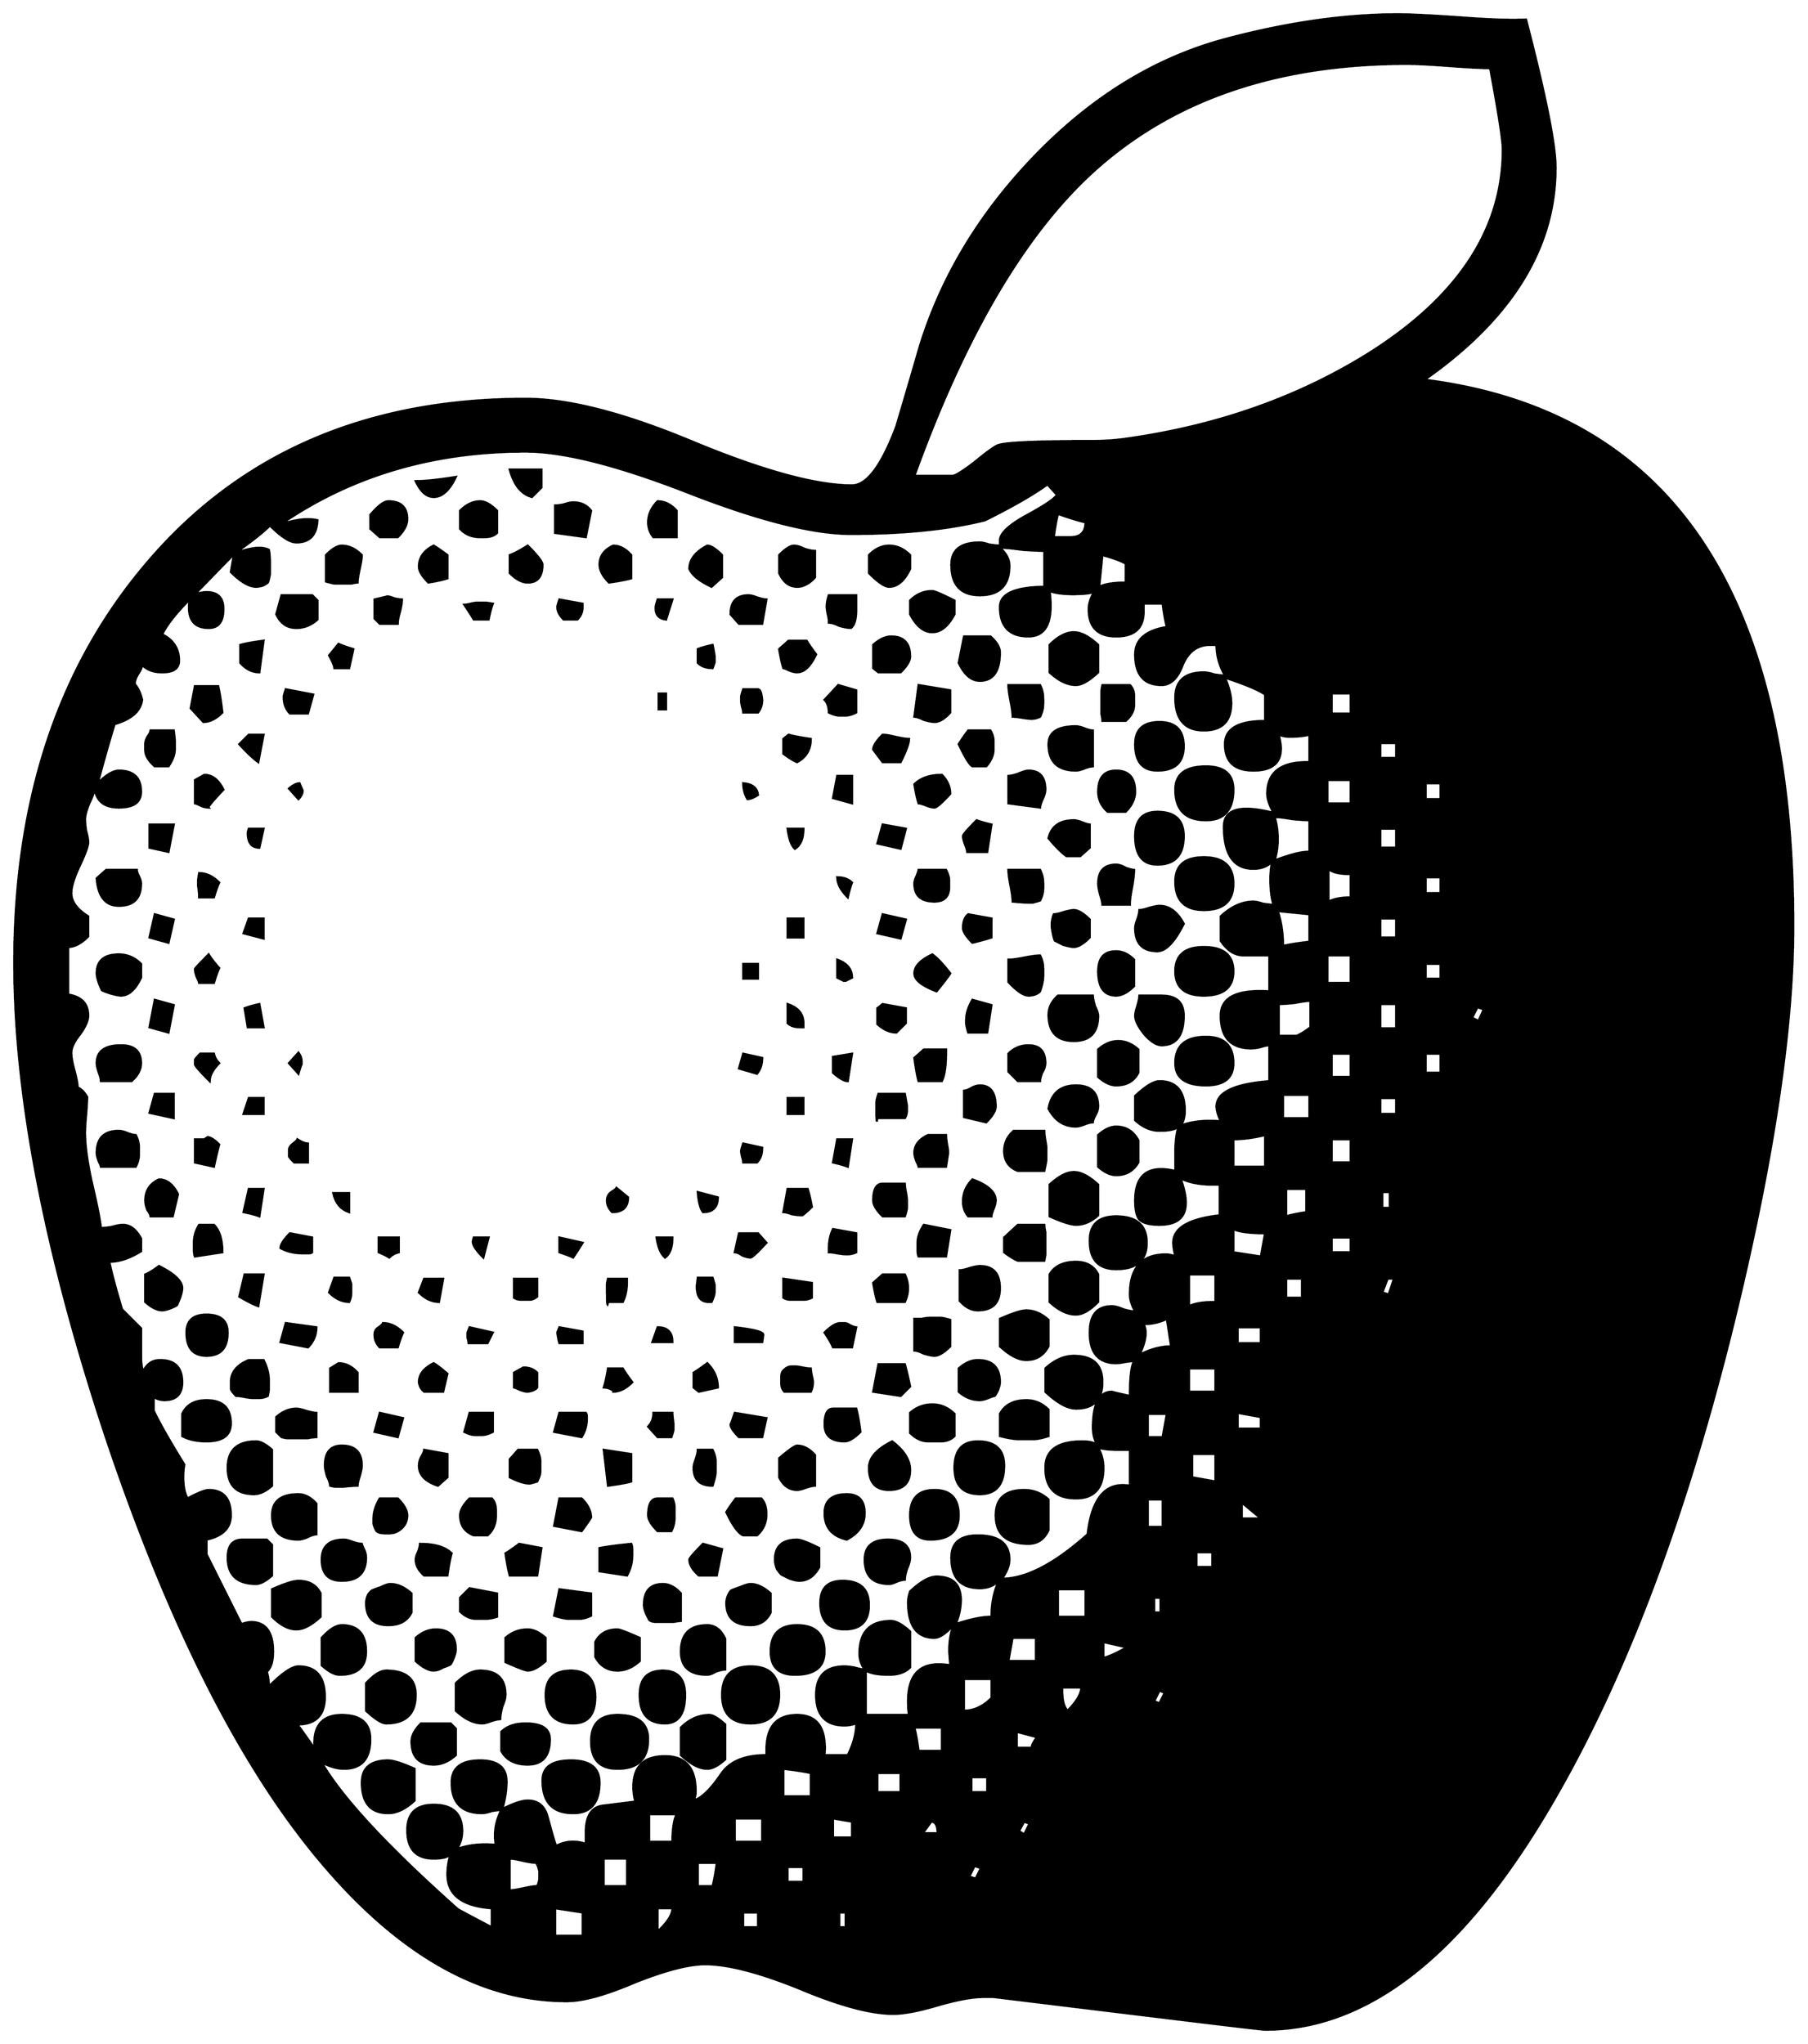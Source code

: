


\begin{tikzpicture}[y=0.80pt, x=0.80pt, yscale=-1.0, xscale=1.0, inner sep=0pt, outer sep=0pt]
\begin{scope}[shift={(100.0,1702.0)},nonzero rule]
  \path[draw=.,fill=.,line width=1.600pt] (1766.0,-669.0) ..
    controls (1766.0,-571.0) and (1746.667,-443.667) ..
    (1708.0,-287.0) .. controls (1662.667,-105.0) and
    (1606.0,44.333) .. (1538.0,161.0) .. controls (1454.667,304.333)
    and (1364.0,376.0) .. (1266.0,376.0) .. controls
    (1264.0,376.0) and (1235.667,372.667) .. (1181.0,366.0) --
    (1009.0,345.0) .. controls (1009.0,345.0) and (1005.667,345.0)
    .. (999.0,345.0) .. controls (989.0,345.0) and (974.667,347.667)
    .. (956.0,353.0) .. controls (938.0,358.333) and (924.0,361.0)
    .. (914.0,361.0) .. controls (892.667,361.0) and (863.0,353.0)
    .. (825.0,337.0) .. controls (787.0,321.667) and (757.333,314.0)
    .. (736.0,314.0) .. controls (720.667,314.0) and (698.667,319.667)
    .. (670.0,331.0) .. controls (642.0,343.0) and (620.333,349.0)
    .. (605.0,349.0) .. controls (523.667,349.0) and (446.0,305.0)
    .. (372.0,217.0) .. controls (296.0,127.0) and (228.0,-7.667)
    .. (168.0,-187.0) .. controls (110.667,-360.333) and
    (82.0,-509.333) .. (82.0,-634.0) .. controls (82.0,-788.0) and
    (123.667,-914.0) .. (207.0,-1012.0) .. controls
    (295.0,-1116.0) and (414.667,-1168.0) .. (566.0,-1168.0) ..
    controls (606.667,-1168.0) and (659.667,-1154.333) ..
    (725.0,-1127.0) .. controls (791.0,-1099.667) and
    (841.0,-1086.0) .. (875.0,-1086.0) .. controls
    (889.0,-1086.0) and (903.0,-1104.667) .. (917.0,-1142.0) ..
    controls (924.333,-1166.667) and (931.667,-1191.667) ..
    (939.0,-1217.0) .. controls (959.667,-1284.333) and
    (996.667,-1345.333) .. (1050.0,-1400.0) .. controls
    (1104.0,-1455.333) and (1164.0,-1491.667) .. (1230.0,-1509.0) ..
    controls (1288.0,-1524.333) and (1342.0,-1532.0) ..
    (1392.0,-1532.0) .. controls (1403.333,-1532.0) and
    (1423.333,-1531.0) .. (1452.0,-1529.0) .. controls
    (1478.0,-1527.0) and (1498.333,-1526.333) .. (1513.0,-1527.0) ..
    controls (1531.667,-1455.0) and (1541.0,-1408.333) ..
    (1541.0,-1387.0) .. controls (1541.0,-1311.0) and
    (1499.667,-1244.0) .. (1417.0,-1186.0) .. controls
    (1649.667,-1156.667) and (1766.0,-984.333) .. (1766.0,-669.0) --
    cycle(1491.0,-1404.0) .. controls (1491.0,-1412.667) and
    (1487.0,-1438.333) .. (1479.0,-1481.0) .. controls
    (1471.0,-1481.0) and (1458.0,-1481.667) .. (1440.0,-1483.0) ..
    controls (1422.667,-1484.333) and (1409.333,-1485.0) ..
    (1400.0,-1485.0) .. controls (1274.0,-1485.0) and
    (1173.333,-1449.333) .. (1098.0,-1378.0) .. controls
    (1035.333,-1318.667) and (980.667,-1224.333) .. (934.0,-1095.0) --
    (970.0,-1095.0) .. controls (972.667,-1095.0) and
    (979.667,-1099.333) .. (991.0,-1108.0) .. controls
    (1002.333,-1117.333) and (1009.667,-1122.667) .. (1013.0,-1124.0) ..
    controls (1019.667,-1126.667) and (1049.0,-1128.0) ..
    (1101.0,-1128.0) .. controls (1112.333,-1128.0) and
    (1123.0,-1128.667) .. (1133.0,-1130.0) .. controls
    (1219.667,-1142.0) and (1296.667,-1169.0) .. (1364.0,-1211.0) ..
    controls (1448.667,-1264.333) and (1491.0,-1328.667) ..
    (1491.0,-1404.0) -- cycle(1432.0,-789.0) -- (1432.0,-804.0)
    -- (1418.0,-804.0) -- (1418.0,-789.0) -- (1432.0,-789.0) --
    cycle(1347.0,-870.0) -- (1347.0,-889.0) -- (1329.0,-889.0)
    -- (1329.0,-870.0) -- (1347.0,-870.0) --
    cycle(1390.0,-828.0) -- (1390.0,-842.0) -- (1375.0,-842.0)
    -- (1375.0,-828.0) -- (1390.0,-828.0) --
    cycle(1390.0,-743.0) -- (1390.0,-761.0) -- (1375.0,-761.0)
    -- (1375.0,-743.0) -- (1390.0,-743.0) --
    cycle(1432.0,-700.0) -- (1432.0,-715.0) -- (1418.0,-715.0)
    -- (1418.0,-700.0) -- (1432.0,-700.0) --
    cycle(1347.0,-785.0) -- (1347.0,-807.0) -- (1325.0,-807.0)
    -- (1325.0,-785.0) -- (1347.0,-785.0) --
    cycle(1096.0,-1051.0) .. controls (1090.0,-1052.333) and
    (1081.333,-1055.0) .. (1070.0,-1059.0) .. controls
    (1068.667,-1054.333) and (1067.333,-1047.0) .. (1066.0,-1037.0) --
    (1082.0,-1037.0) .. controls (1091.333,-1037.0) and
    (1096.0,-1041.667) .. (1096.0,-1051.0) -- cycle(1134.0,-994.0)
    -- (1134.0,-1012.0) .. controls (1129.333,-1014.667) and
    (1122.0,-1017.333) .. (1112.0,-1020.0) .. controls
    (1111.333,-1013.333) and (1110.333,-1003.333) .. (1109.0,-990.0) ..
    controls (1114.333,-992.667) and (1122.667,-994.0) ..
    (1134.0,-994.0) -- cycle(1473.0,-590.0) -- (1467.0,-592.0)
    -- (1462.0,-582.0) -- (1468.0,-579.0) -- (1473.0,-590.0) --
    cycle(1432.0,-619.0) -- (1432.0,-633.0) -- (1418.0,-633.0)
    -- (1418.0,-619.0) -- (1432.0,-619.0) --
    cycle(1390.0,-658.0) -- (1390.0,-676.0) -- (1375.0,-676.0)
    -- (1375.0,-658.0) -- (1390.0,-658.0) --
    cycle(1347.0,-696.0) -- (1347.0,-718.0) .. controls
    (1336.333,-718.0) and (1329.333,-719.667) .. (1326.0,-723.0) --
    (1326.0,-692.0) .. controls (1331.333,-694.667) and
    (1338.333,-696.0) .. (1347.0,-696.0) -- cycle(1308.0,-739.0)
    -- (1308.0,-769.0) .. controls (1304.667,-769.0) and
    (1299.333,-769.333) .. (1292.0,-770.0) .. controls
    (1284.667,-771.333) and (1279.0,-772.0) .. (1275.0,-772.0) ..
    controls (1277.0,-766.0) and (1278.0,-759.0) ..
    (1278.0,-751.0) .. controls (1278.0,-743.667) and
    (1277.0,-737.0) .. (1275.0,-731.0) .. controls
    (1291.0,-737.0) and (1302.0,-739.667) .. (1308.0,-739.0) --
    cycle(1390.0,-572.0) -- (1390.0,-595.0) -- (1375.0,-595.0)
    -- (1375.0,-572.0) -- (1390.0,-572.0) --
    cycle(1347.0,-615.0) -- (1347.0,-641.0) -- (1325.0,-641.0)
    -- (1325.0,-615.0) -- (1347.0,-615.0) --
    cycle(1432.0,-530.0) -- (1432.0,-548.0) -- (1418.0,-548.0)
    -- (1418.0,-530.0) -- (1432.0,-530.0) --
    cycle(1308.0,-654.0) -- (1308.0,-680.0) .. controls
    (1301.333,-680.667) and (1291.333,-681.667) .. (1278.0,-683.0) ..
    controls (1281.333,-673.0) and (1283.0,-662.0) ..
    (1283.0,-650.0) .. controls (1288.333,-651.333) and
    (1296.667,-652.667) .. (1308.0,-654.0) -- cycle(1390.0,-491.0)
    -- (1390.0,-506.0) -- (1375.0,-506.0) -- (1375.0,-491.0) --
    (1390.0,-491.0) -- cycle(1309.0,-573.0) -- (1309.0,-598.0)
    .. controls (1305.667,-598.0) and (1300.667,-597.333) ..
    (1294.0,-596.0) .. controls (1287.333,-595.333) and
    (1282.333,-595.0) .. (1279.0,-595.0) -- (1279.0,-565.0) --
    (1296.0,-565.0) .. controls (1299.333,-566.333) and
    (1303.667,-569.0) .. (1309.0,-573.0) -- cycle(1347.0,-526.0)
    -- (1347.0,-548.0) -- (1329.0,-548.0) -- (1329.0,-526.0) --
    (1347.0,-526.0) -- cycle(1347.0,-445.0) -- (1347.0,-467.0)
    -- (1329.0,-467.0) -- (1329.0,-445.0) -- (1347.0,-445.0) --
    cycle(1308.0,-487.0) -- (1308.0,-509.0) -- (1283.0,-509.0)
    -- (1283.0,-487.0) -- (1308.0,-487.0) --
    cycle(1384.0,-402.0) -- (1384.0,-417.0) -- (1377.0,-417.0)
    -- (1377.0,-402.0) -- (1384.0,-402.0) --
    cycle(1388.0,-335.0) -- (1382.0,-335.0) -- (1377.0,-322.0)
    -- (1383.0,-320.0) -- (1388.0,-335.0) --
    cycle(1266.0,-441.0) -- (1266.0,-471.0) .. controls
    (1255.333,-468.333) and (1245.333,-467.0) .. (1236.0,-467.0) --
    (1236.0,-441.0) -- (1266.0,-441.0) -- cycle(1347.0,-360.0)
    -- (1347.0,-374.0) -- (1329.0,-374.0) -- (1329.0,-360.0) --
    (1347.0,-360.0) -- cycle(1305.0,-398.0) -- (1305.0,-420.0)
    -- (1286.0,-420.0) -- (1286.0,-394.0) .. controls
    (1290.0,-395.333) and (1296.333,-396.667) .. (1305.0,-398.0) --
    cycle(1266.0,-378.0) .. controls (1251.333,-378.0) and
    (1241.333,-379.333) .. (1236.0,-382.0) -- (1236.0,-360.0) --
    (1262.0,-356.0) -- (1266.0,-378.0) -- cycle(1301.0,-317.0)
    -- (1301.0,-335.0) -- (1286.0,-335.0) -- (1286.0,-317.0) --
    (1301.0,-317.0) -- cycle(1262.0,-274.0) -- (1262.0,-289.0)
    -- (1240.0,-289.0) -- (1240.0,-274.0) -- (1262.0,-274.0) --
    cycle(1219.0,-313.0) -- (1219.0,-339.0) -- (1194.0,-339.0)
    -- (1194.0,-309.0) .. controls (1199.333,-311.667) and
    (1207.667,-313.0) .. (1219.0,-313.0) -- cycle(1262.0,-193.0)
    -- (1262.0,-204.0) -- (1240.0,-208.0) -- (1240.0,-193.0) --
    (1262.0,-193.0) -- cycle(1219.0,-228.0) -- (1219.0,-250.0)
    -- (1194.0,-250.0) -- (1194.0,-228.0) -- (1219.0,-228.0) --
    cycle(1177.0,-271.0) -- (1173.0,-297.0) .. controls
    (1166.333,-293.667) and (1159.0,-292.0) .. (1151.0,-292.0) ..
    controls (1152.333,-289.333) and (1153.0,-286.667) ..
    (1153.0,-284.0) .. controls (1153.0,-278.0) and
    (1151.0,-271.0) .. (1147.0,-263.0) .. controls
    (1157.667,-268.333) and (1167.667,-271.0) .. (1177.0,-271.0) --
    cycle(1262.0,-108.0) .. controls (1258.0,-111.333) and
    (1252.0,-116.333) .. (1244.0,-123.0) -- (1244.0,-108.0) --
    (1262.0,-108.0) -- cycle(1219.0,-143.0) -- (1219.0,-169.0)
    -- (1197.0,-169.0) -- (1197.0,-147.0) -- (1219.0,-143.0) --
    cycle(1173.0,-207.0) -- (1155.0,-207.0) -- (1155.0,-185.0)
    -- (1169.0,-185.0) -- (1173.0,-207.0) -- cycle(1216.0,-62.0)
    -- (1216.0,-76.0) -- (1201.0,-76.0) -- (1201.0,-62.0) --
    (1216.0,-62.0) -- cycle(1169.0,-100.0) -- (1169.0,-126.0) --
    (1155.0,-126.0) -- (1155.0,-100.0) -- (1169.0,-100.0) --
    cycle(1167.0,-19.0) -- (1167.0,-33.0) -- (1161.0,-33.0) --
    (1161.0,-19.0) -- (1167.0,-19.0) -- cycle(1308.0,-824.0) --
    (1308.0,-850.0) .. controls (1302.667,-848.667) and
    (1296.333,-848.0) .. (1289.0,-848.0) .. controls
    (1285.667,-848.0) and (1282.333,-848.667) .. (1279.0,-850.0) ..
    controls (1280.333,-844.0) and (1281.0,-839.667) ..
    (1281.0,-837.0) .. controls (1281.0,-823.0) and
    (1272.333,-816.0) .. (1255.0,-816.0) .. controls
    (1237.0,-816.0) and (1228.0,-824.333) .. (1228.0,-841.0) ..
    controls (1228.0,-855.667) and (1240.667,-863.0) ..
    (1266.0,-863.0) -- (1266.0,-888.0) .. controls
    (1260.667,-892.0) and (1248.0,-897.333) .. (1228.0,-904.0) ..
    controls (1232.0,-894.667) and (1234.0,-886.667) ..
    (1234.0,-880.0) .. controls (1234.0,-862.667) and
    (1225.333,-854.0) .. (1208.0,-854.0) .. controls
    (1190.0,-854.0) and (1181.0,-864.333) .. (1181.0,-885.0) ..
    controls (1181.0,-901.0) and (1190.0,-909.0) ..
    (1208.0,-909.0) .. controls (1210.667,-909.0) and
    (1214.0,-908.333) .. (1218.0,-907.0) .. controls
    (1222.667,-906.333) and (1226.0,-906.0) .. (1228.0,-906.0) ..
    controls (1222.667,-915.333) and (1220.0,-925.0) ..
    (1220.0,-935.0) -- (1214.0,-935.0) .. controls
    (1202.0,-935.0) and (1193.333,-928.667) .. (1188.0,-916.0) ..
    controls (1183.333,-903.333) and (1176.667,-897.0) ..
    (1168.0,-897.0) .. controls (1151.333,-897.0) and
    (1143.0,-906.667) .. (1143.0,-926.0) .. controls
    (1143.0,-940.0) and (1153.0,-948.667) .. (1173.0,-952.0) ..
    controls (1171.667,-956.667) and (1170.333,-964.0) ..
    (1169.0,-974.0) -- (1151.0,-974.0) -- (1151.0,-968.0) ..
    controls (1151.667,-951.333) and (1143.0,-943.0) ..
    (1125.0,-943.0) .. controls (1107.667,-943.0) and
    (1099.0,-951.667) .. (1099.0,-969.0) .. controls
    (1099.0,-973.667) and (1100.667,-979.0) .. (1104.0,-985.0) ..
    controls (1100.0,-983.667) and (1093.333,-983.0) ..
    (1084.0,-983.0) .. controls (1074.667,-983.0) and
    (1067.333,-984.0) .. (1062.0,-986.0) .. controls
    (1062.667,-981.333) and (1063.0,-976.667) .. (1063.0,-972.0) ..
    controls (1063.0,-952.667) and (1056.0,-943.0) ..
    (1042.0,-943.0) .. controls (1024.0,-943.0) and
    (1015.0,-952.333) .. (1015.0,-971.0) .. controls
    (1015.0,-983.0) and (1028.333,-989.333) .. (1055.0,-990.0) --
    (1057.0,-990.0) -- (1057.0,-1024.0) .. controls
    (1052.333,-1024.0) and (1045.333,-1024.333) .. (1036.0,-1025.0) ..
    controls (1026.667,-1026.333) and (1019.667,-1027.0) ..
    (1015.0,-1027.0) .. controls (1021.0,-1021.667) and
    (1024.0,-1016.0) .. (1024.0,-1010.0) .. controls
    (1024.0,-991.333) and (1014.667,-982.0) .. (996.0,-982.0) ..
    controls (978.0,-982.0) and (969.0,-991.667) ..
    (969.0,-1011.0) .. controls (969.0,-1025.0) and
    (978.0,-1032.0) .. (996.0,-1032.0) .. controls
    (998.0,-1032.0) and (1001.0,-1031.333) .. (1005.0,-1030.0) ..
    controls (1009.667,-1029.333) and (1013.0,-1029.0) ..
    (1015.0,-1029.0) -- (1015.0,-1033.0) .. controls
    (1014.333,-1039.667) and (1022.333,-1047.667) .. (1039.0,-1057.0) ..
    controls (1056.333,-1066.333) and (1066.333,-1073.0) ..
    (1069.0,-1077.0) -- (1060.0,-1087.0) .. controls
    (1047.333,-1077.667) and (1027.667,-1066.333) .. (1001.0,-1053.0) ..
    controls (966.333,-1044.333) and (924.0,-1040.0) ..
    (874.0,-1040.0) .. controls (838.0,-1040.0) and
    (786.667,-1053.0) .. (720.0,-1079.0) .. controls
    (653.333,-1105.0) and (602.0,-1118.0) .. (566.0,-1118.0) ..
    controls (478.0,-1118.0) and (400.667,-1095.0) ..
    (334.0,-1049.0) .. controls (344.0,-1052.333) and
    (352.333,-1054.0) .. (359.0,-1054.0) .. controls
    (363.667,-1054.0) and (367.0,-1053.667) .. (369.0,-1053.0) ..
    controls (368.333,-1039.0) and (361.667,-1032.0) ..
    (349.0,-1032.0) .. controls (343.0,-1032.0) and
    (334.667,-1037.333) .. (324.0,-1048.0) .. controls
    (317.333,-1041.333) and (306.333,-1032.667) .. (291.0,-1022.0) ..
    controls (301.0,-1025.333) and (308.667,-1027.0) ..
    (314.0,-1027.0) .. controls (317.333,-1027.0) and
    (320.333,-1026.333) .. (323.0,-1025.0) .. controls
    (323.667,-1022.333) and (324.0,-1018.0) .. (324.0,-1012.0) ..
    controls (324.0,-1010.0) and (324.0,-1006.667) ..
    (324.0,-1002.0) .. controls (323.333,-998.0) and
    (322.667,-995.333) .. (322.0,-994.0) .. controls (321.333,-993.333)
    and (319.667,-992.333) .. (317.0,-991.0) .. controls
    (314.333,-990.333) and (312.333,-990.0) .. (311.0,-990.0) ..
    controls (304.333,-990.0) and (296.333,-994.667) ..
    (287.0,-1004.0) .. controls (287.667,-1008.0) and
    (288.667,-1013.667) .. (290.0,-1021.0) -- (253.0,-983.0) ..
    controls (257.667,-984.333) and (261.333,-985.0) .. (264.0,-985.0)
    .. controls (274.667,-985.0) and (280.0,-979.667) ..
    (280.0,-969.0) .. controls (280.0,-957.0) and (275.333,-951.0)
    .. (266.0,-951.0) .. controls (251.333,-951.0) and
    (245.333,-960.0) .. (248.0,-978.0) .. controls (235.333,-965.333)
    and (226.667,-954.333) .. (222.0,-945.0) .. controls
    (232.667,-939.667) and (238.0,-931.333) .. (238.0,-920.0) ..
    controls (238.0,-912.667) and (232.667,-909.0) .. (222.0,-909.0)
    .. controls (214.0,-909.0) and (207.667,-911.333) ..
    (203.0,-916.0) .. controls (203.0,-914.0) and (201.667,-911.0)
    .. (199.0,-907.0) .. controls (197.0,-903.667) and
    (196.0,-900.667) .. (196.0,-898.0) .. controls (199.333,-894.0)
    and (201.667,-889.0) .. (203.0,-883.0) .. controls
    (201.667,-872.333) and (193.0,-864.667) .. (177.0,-860.0) ..
    controls (173.0,-847.333) and (167.667,-828.667) .. (161.0,-804.0)
    .. controls (169.0,-812.0) and (175.667,-816.0) ..
    (181.0,-816.0) .. controls (195.0,-816.0) and (202.0,-809.333)
    .. (202.0,-796.0) .. controls (202.0,-786.0) and
    (195.0,-781.0) .. (181.0,-781.0) .. controls (167.0,-781.0)
    and (159.333,-787.333) .. (158.0,-800.0) .. controls
    (158.0,-796.667) and (156.333,-791.667) .. (153.0,-785.0) ..
    controls (150.333,-778.333) and (149.0,-773.333) .. (149.0,-770.0)
    .. controls (149.0,-767.333) and (149.333,-763.667) ..
    (150.0,-759.0) .. controls (151.333,-754.333) and (152.0,-750.667)
    .. (152.0,-748.0) .. controls (152.0,-744.667) and
    (149.333,-737.333) .. (144.0,-726.0) .. controls (138.667,-714.667)
    and (136.0,-706.0) .. (136.0,-700.0) .. controls
    (136.0,-692.0) and (141.333,-684.667) .. (152.0,-678.0) --
    (152.0,-659.0) .. controls (145.333,-652.333) and (139.0,-649.0)
    .. (133.0,-649.0) -- (133.0,-604.0) .. controls
    (145.667,-602.0) and (152.0,-595.333) .. (152.0,-584.0) ..
    controls (152.0,-579.333) and (149.333,-573.333) .. (144.0,-566.0)
    .. controls (138.667,-559.333) and (136.0,-553.667) ..
    (136.0,-549.0) .. controls (136.0,-545.0) and (137.0,-539.333)
    .. (139.0,-532.0) .. controls (141.0,-524.667) and
    (142.0,-519.333) .. (142.0,-516.0) .. controls (145.333,-514.667)
    and (148.333,-511.667) .. (151.0,-507.0) .. controls
    (151.0,-503.667) and (150.667,-498.0) .. (150.0,-490.0) ..
    controls (149.333,-482.667) and (149.0,-477.0) .. (149.0,-473.0)
    .. controls (149.0,-461.667) and (151.0,-446.667) ..
    (155.0,-428.0) .. controls (160.333,-405.333) and (163.333,-390.333)
    .. (164.0,-383.0) .. controls (166.667,-383.0) and
    (170.0,-383.333) .. (174.0,-384.0) .. controls (178.667,-385.333)
    and (182.333,-386.0) .. (185.0,-386.0) .. controls
    (191.667,-386.0) and (197.333,-381.667) .. (202.0,-373.0) --
    (202.0,-361.0) .. controls (191.333,-354.333) and (181.333,-351.0)
    .. (172.0,-351.0) .. controls (174.0,-341.0) and
    (178.0,-326.0) .. (184.0,-306.0) .. controls (190.0,-300.0)
    and (196.0,-294.0) .. (202.0,-288.0) .. controls
    (202.0,-288.0) and (202.0,-279.333) .. (202.0,-262.0) ..
    controls (202.0,-256.0) and (202.667,-251.0) .. (204.0,-247.0)
    .. controls (207.333,-254.333) and (212.667,-258.0) ..
    (220.0,-258.0) .. controls (234.0,-258.0) and (241.0,-251.0)
    .. (241.0,-237.0) .. controls (241.0,-225.667) and
    (235.333,-220.0) .. (224.0,-220.0) .. controls (220.667,-220.0)
    and (217.333,-221.0) .. (214.0,-223.0) -- (214.0,-210.0) ..
    controls (219.333,-198.667) and (229.0,-181.667) .. (243.0,-159.0)
    .. controls (242.333,-155.667) and (242.0,-151.667) ..
    (242.0,-147.0) .. controls (242.0,-138.333) and (243.333,-131.667)
    .. (246.0,-127.0) .. controls (256.0,-132.333) and
    (262.667,-135.0) .. (266.0,-135.0) .. controls (280.0,-135.0)
    and (287.0,-127.0) .. (287.0,-111.0) .. controls
    (287.0,-99.0) and (279.333,-91.333) .. (264.0,-88.0) --
    (264.0,-74.0) .. controls (271.333,-59.333) and (282.333,-37.333) ..
    (297.0,-8.0) .. controls (301.0,-9.333) and (304.0,-10.0) ..
    (306.0,-10.0) .. controls (320.0,-10.0) and (327.0,-0.667) ..
    (327.0,18.0) .. controls (327.0,27.333) and (325.0,33.667) ..
    (321.0,37.0) .. controls (322.333,41.0) and (323.0,45.667) ..
    (323.0,51.0) .. controls (335.667,38.333) and (345.0,32.0) ..
    (351.0,32.0) .. controls (367.667,32.0) and (376.0,41.667) ..
    (376.0,61.0) .. controls (376.0,78.333) and (367.333,87.0) ..
    (350.0,87.0) .. controls (354.0,92.333) and (359.667,100.333) ..
    (367.0,111.0) .. controls (366.333,109.0) and (366.0,107.0) ..
    (366.0,105.0) .. controls (366.0,87.0) and (374.667,78.0) ..
    (392.0,78.0) .. controls (410.0,78.0) and (419.0,85.667) ..
    (419.0,101.0) .. controls (419.0,119.667) and (410.667,129.0) ..
    (394.0,129.0) .. controls (388.0,129.0) and (381.0,127.0) ..
    (373.0,123.0) .. controls (392.333,156.333) and (435.333,202.667) ..
    (502.0,262.0) .. controls (509.333,266.0) and (520.0,271.667) ..
    (534.0,279.0) -- (534.0,261.0) .. controls (506.0,259.0) and
    (492.0,248.333) .. (492.0,229.0) .. controls (492.0,222.333) and
    (493.0,216.0) .. (495.0,210.0) .. controls (492.333,212.667) and
    (487.0,214.0) .. (479.0,214.0) .. controls (462.333,214.0) and
    (454.0,205.0) .. (454.0,187.0) .. controls (454.0,171.0) and
    (462.333,163.0) .. (479.0,163.0) .. controls (497.0,163.0) and
    (506.0,171.333) .. (506.0,188.0) .. controls (506.0,194.0) and
    (504.333,199.667) .. (501.0,205.0) .. controls (511.667,201.0) and
    (524.0,199.667) .. (538.0,201.0) .. controls (537.333,199.0) and
    (537.0,196.0) .. (537.0,192.0) .. controls (537.0,184.0) and
    (539.0,176.0) .. (543.0,168.0) .. controls (541.0,168.0) and
    (538.0,168.333) .. (534.0,169.0) .. controls (530.0,170.333) and
    (527.0,171.0) .. (525.0,171.0) .. controls (505.667,171.0) and
    (496.0,161.333) .. (496.0,142.0) .. controls (496.0,128.0) and
    (505.0,121.0) .. (523.0,121.0) .. controls (539.667,121.0) and
    (548.0,127.667) .. (548.0,141.0) .. controls (548.0,149.0) and
    (546.667,157.667) .. (544.0,167.0) .. controls (554.667,161.667) and
    (562.667,159.0) .. (568.0,159.0) .. controls (578.0,159.0) and
    (584.333,164.333) .. (587.0,175.0) .. controls (591.667,192.333) and
    (594.333,201.333) .. (595.0,202.0) .. controls (603.667,197.333) and
    (613.0,196.667) .. (623.0,200.0) -- (623.0,192.0) .. controls
    (622.333,175.333) and (627.333,166.0) .. (638.0,164.0) .. controls
    (648.667,162.667) and (659.333,161.333) .. (670.0,160.0) .. controls
    (668.667,156.0) and (668.0,151.333) .. (668.0,146.0) .. controls
    (668.0,126.667) and (678.0,117.0) .. (698.0,117.0) .. controls
    (717.333,117.0) and (727.0,128.0) .. (727.0,150.0) .. controls
    (727.0,154.0) and (726.333,157.0) .. (725.0,159.0) .. controls
    (732.333,157.0) and (741.0,148.667) .. (751.0,134.0) .. controls
    (759.0,122.0) and (773.333,116.0) .. (794.0,116.0) --
    (794.0,111.0) .. controls (794.0,89.0) and (803.667,78.0) ..
    (823.0,78.0) .. controls (842.333,78.0) and (851.0,90.667) ..
    (849.0,116.0) -- (871.0,116.0) .. controls (876.333,105.333) and
    (879.0,95.333) .. (879.0,86.0) .. controls (875.0,87.333) and
    (871.333,88.0) .. (868.0,88.0) .. controls (850.0,88.0) and
    (841.0,78.333) .. (841.0,59.0) .. controls (841.0,41.0) and
    (850.0,32.0) .. (868.0,32.0) .. controls (870.0,32.0) and
    (873.0,32.333) .. (877.0,33.0) .. controls (881.667,34.333) and
    (885.0,35.0) .. (887.0,35.0) .. controls (883.667,30.333) and
    (882.0,25.333) .. (882.0,20.0) .. controls (882.0,-0.667) and
    (892.0,-11.0) .. (912.0,-11.0) .. controls (916.667,-11.0) and
    (922.667,-7.667) .. (930.0,-1.0) -- (930.0,33.0) .. controls
    (925.333,37.667) and (918.667,40.0) .. (910.0,40.0) .. controls
    (900.0,40.0) and (892.667,38.667) .. (888.0,36.0) --
    (888.0,78.0) -- (929.0,78.0) .. controls (928.333,75.333) and
    (928.0,71.0) .. (928.0,65.0) .. controls (928.0,37.667) and
    (941.333,26.333) .. (968.0,31.0) .. controls (967.333,23.0) and
    (967.0,18.333) .. (967.0,17.0) .. controls (967.0,8.333) and
    (968.333,0.333) .. (971.0,-7.0) .. controls (963.667,1.0) and
    (957.667,5.0) .. (953.0,5.0) .. controls (936.333,5.0) and
    (928.0,-6.333) .. (928.0,-29.0) .. controls (928.0,-31.667) and
    (928.667,-35.0) .. (930.0,-39.0) .. controls (940.0,-48.333) and
    (948.333,-53.0) .. (955.0,-53.0) .. controls (970.333,-53.0) and
    (978.0,-45.667) .. (978.0,-31.0) .. controls (978.0,-23.0) and
    (976.333,-15.333) .. (973.0,-8.0) .. controls (987.0,-12.667) and
    (998.333,-15.0) .. (1007.0,-15.0) .. controls (1007.0,-27.667)
    and (1009.333,-39.0) .. (1014.0,-49.0) .. controls
    (1009.333,-44.333) and (1003.333,-42.0) .. (996.0,-42.0) ..
    controls (978.0,-42.0) and (969.0,-51.667) .. (969.0,-71.0) ..
    controls (969.0,-85.0) and (977.333,-92.0) .. (994.0,-92.0) ..
    controls (1014.0,-92.0) and (1024.0,-84.333) .. (1024.0,-69.0)
    .. controls (1024.0,-63.667) and (1021.667,-57.667) ..
    (1017.0,-51.0) .. controls (1039.667,-51.0) and (1066.667,-65.0)
    .. (1098.0,-93.0) .. controls (1102.0,-127.667) and
    (1115.333,-143.0) .. (1138.0,-139.0) -- (1138.0,-173.0) --
    (1126.0,-173.0) .. controls (1118.667,-173.0) and
    (1112.667,-173.667) .. (1108.0,-175.0) .. controls
    (1111.333,-169.0) and (1113.0,-162.667) .. (1113.0,-156.0) ..
    controls (1113.0,-136.667) and (1104.333,-127.0) ..
    (1087.0,-127.0) .. controls (1067.667,-127.0) and
    (1058.0,-136.667) .. (1058.0,-156.0) .. controls
    (1058.0,-172.667) and (1069.667,-181.0) .. (1093.0,-181.0) ..
    controls (1099.0,-181.0) and (1103.667,-180.0) ..
    (1107.0,-178.0) .. controls (1104.333,-182.667) and
    (1103.0,-188.0) .. (1103.0,-194.0) .. controls
    (1103.0,-216.667) and (1109.0,-228.0) .. (1121.0,-228.0) ..
    controls (1120.333,-228.0) and (1126.0,-226.667) ..
    (1138.0,-224.0) .. controls (1138.0,-241.333) and
    (1139.333,-252.333) .. (1142.0,-257.0) .. controls
    (1140.0,-257.0) and (1137.0,-256.667) .. (1133.0,-256.0) ..
    controls (1129.667,-255.333) and (1127.0,-255.0) ..
    (1125.0,-255.0) .. controls (1108.333,-255.0) and
    (1100.0,-264.667) .. (1100.0,-284.0) .. controls
    (1100.0,-300.667) and (1107.0,-309.0) .. (1121.0,-309.0) ..
    controls (1123.667,-309.0) and (1127.333,-308.0) ..
    (1132.0,-306.0) .. controls (1136.667,-304.667) and
    (1140.333,-304.0) .. (1143.0,-304.0) .. controls
    (1139.667,-310.0) and (1138.0,-315.333) .. (1138.0,-320.0) ..
    controls (1138.0,-345.333) and (1149.333,-358.0) ..
    (1172.0,-358.0) .. controls (1175.333,-358.0) and
    (1178.333,-357.333) .. (1181.0,-356.0) .. controls
    (1179.667,-362.0) and (1179.0,-366.333) .. (1179.0,-369.0) ..
    controls (1179.0,-383.0) and (1193.667,-391.667) ..
    (1223.0,-395.0) -- (1223.0,-424.0) -- (1217.0,-424.0) ..
    controls (1204.333,-424.0) and (1194.0,-426.0) ..
    (1186.0,-430.0) .. controls (1189.333,-420.667) and
    (1191.0,-413.0) .. (1191.0,-407.0) .. controls
    (1191.0,-393.0) and (1182.667,-386.0) .. (1166.0,-386.0) ..
    controls (1156.667,-386.0) and (1150.333,-387.667) ..
    (1147.0,-391.0) .. controls (1144.333,-394.333) and
    (1143.0,-400.333) .. (1143.0,-409.0) .. controls
    (1143.0,-433.667) and (1155.667,-443.0) .. (1181.0,-437.0) --
    (1181.0,-454.0) .. controls (1181.0,-464.0) and
    (1182.0,-472.333) .. (1184.0,-479.0) .. controls
    (1181.333,-476.333) and (1175.333,-475.0) .. (1166.0,-475.0) ..
    controls (1158.0,-475.0) and (1150.333,-478.333) ..
    (1143.0,-485.0) -- (1143.0,-508.0) .. controls
    (1153.0,-517.333) and (1160.667,-522.0) .. (1166.0,-522.0) ..
    controls (1182.0,-522.0) and (1190.0,-512.667) ..
    (1190.0,-494.0) .. controls (1190.0,-488.0) and
    (1188.667,-483.333) .. (1186.0,-480.0) .. controls
    (1197.333,-484.0) and (1210.0,-485.333) .. (1224.0,-484.0) ..
    controls (1221.333,-490.0) and (1220.0,-494.667) ..
    (1220.0,-498.0) .. controls (1220.0,-511.333) and
    (1236.667,-519.333) .. (1270.0,-522.0) -- (1270.0,-556.0) ..
    controls (1268.0,-556.0) and (1265.0,-555.333) ..
    (1261.0,-554.0) .. controls (1257.667,-553.333) and
    (1255.0,-553.0) .. (1253.0,-553.0) .. controls
    (1233.667,-553.0) and (1224.0,-563.333) .. (1224.0,-584.0) ..
    controls (1224.0,-601.333) and (1239.333,-609.0) ..
    (1270.0,-607.0) -- (1270.0,-641.0) -- (1246.0,-641.0) ..
    controls (1237.333,-641.0) and (1230.0,-645.667) ..
    (1224.0,-655.0) -- (1224.0,-678.0) .. controls
    (1234.0,-687.333) and (1244.333,-692.0) .. (1255.0,-692.0) ..
    controls (1257.0,-692.0) and (1260.0,-691.333) ..
    (1264.0,-690.0) .. controls (1268.667,-689.333) and
    (1272.0,-689.0) .. (1274.0,-689.0) .. controls
    (1272.0,-695.0) and (1271.0,-703.0) .. (1271.0,-713.0) ..
    controls (1271.0,-720.333) and (1271.667,-726.0) ..
    (1273.0,-730.0) .. controls (1268.333,-725.333) and
    (1262.333,-723.0) .. (1255.0,-723.0) .. controls
    (1236.333,-723.0) and (1227.0,-736.333) .. (1227.0,-763.0) ..
    controls (1227.0,-779.667) and (1242.667,-784.0) ..
    (1274.0,-776.0) .. controls (1270.0,-783.333) and
    (1268.0,-789.333) .. (1268.0,-794.0) .. controls
    (1268.0,-814.667) and (1281.333,-824.667) .. (1308.0,-824.0) --
    cycle(1096.0,-15.0) -- (1096.0,-41.0) -- (1070.0,-41.0) --
    (1070.0,-15.0) -- (1096.0,-15.0) -- cycle(1135.0,14.0) --
    (1113.0,9.0) -- (1113.0,24.0) .. controls (1118.333,22.667) and
    (1125.667,19.333) .. (1135.0,14.0) -- cycle(1171.0,57.0) --
    (1166.0,55.0) -- (1161.0,65.0) -- (1166.0,67.0) --
    (1171.0,57.0) -- cycle(1049.0,27.0) -- (1049.0,5.0) --
    (1027.0,5.0) -- (1023.0,27.0) -- (1049.0,27.0) --
    cycle(1092.0,52.0) -- (1074.0,52.0) -- (1074.0,55.0) ..
    controls (1074.0,64.333) and (1075.667,70.667) .. (1079.0,74.0) ..
    controls (1087.667,65.333) and (1092.0,58.0) .. (1092.0,52.0) --
    cycle(1050.0,99.0) -- (1031.0,94.0) -- (1031.0,109.0) --
    (1045.0,109.0) .. controls (1045.0,107.0) and (1046.667,103.667)
    .. (1050.0,99.0) -- cycle(1007.0,62.0) -- (1007.0,44.0) --
    (981.0,44.0) -- (981.0,74.0) .. controls (990.333,74.0) and
    (999.0,70.0) .. (1007.0,62.0) -- cycle(1043.0,181.0) --
    (1038.0,179.0) -- (1033.0,188.0) -- (1038.0,191.0) --
    (1043.0,181.0) -- cycle(1003.0,151.0) -- (1003.0,137.0) --
    (988.0,137.0) -- (988.0,151.0) -- (1003.0,151.0) --
    cycle(960.0,112.0) -- (960.0,90.0) -- (934.0,90.0) ..
    controls (935.333,94.667) and (936.667,102.0) .. (938.0,112.0) --
    (960.0,112.0) -- cycle(921.0,151.0) -- (921.0,133.0) --
    (899.0,133.0) -- (899.0,151.0) -- (921.0,151.0) --
    cycle(956.0,190.0) .. controls (956.0,182.667) and
    (954.0,179.0) .. (950.0,179.0) -- (942.0,190.0) --
    (956.0,190.0) -- cycle(997.0,223.0) -- (991.0,221.0) --
    (986.0,231.0) -- (992.0,233.0) -- (997.0,223.0) --
    cycle(836.0,155.0) -- (836.0,133.0) .. controls
    (830.0,131.667) and (821.333,130.333) .. (810.0,129.0) --
    (810.0,155.0) -- (836.0,155.0) -- cycle(875.0,194.0) --
    (875.0,179.0) .. controls (871.0,178.333) and (865.0,177.333) ..
    (857.0,176.0) -- (857.0,194.0) -- (875.0,194.0) --
    cycle(869.0,279.0) -- (869.0,265.0) -- (863.0,265.0) --
    (863.0,279.0) -- (869.0,279.0) -- cycle(829.0,236.0) --
    (829.0,222.0) -- (814.0,222.0) -- (814.0,236.0) --
    (829.0,236.0) -- cycle(790.0,198.0) -- (790.0,176.0) --
    (764.0,176.0) -- (764.0,198.0) -- (790.0,198.0) --
    cycle(709.0,172.0) -- (683.0,172.0) -- (683.0,198.0) --
    (705.0,198.0) .. controls (705.0,186.0) and (706.333,177.333) ..
    (709.0,172.0) -- cycle(747.0,218.0) -- (729.0,218.0) --
    (729.0,240.0) -- (743.0,240.0) .. controls (744.333,235.333) and
    (745.667,228.0) .. (747.0,218.0) -- cycle(786.0,279.0) --
    (786.0,265.0) -- (772.0,265.0) -- (772.0,279.0) --
    (786.0,279.0) -- cycle(705.0,261.0) -- (691.0,261.0) --
    (691.0,283.0) .. controls (700.333,274.333) and (705.0,267.0) ..
    (705.0,261.0) -- cycle(662.0,240.0) -- (662.0,214.0) --
    (640.0,214.0) -- (640.0,240.0) -- (662.0,240.0) --
    cycle(579.0,232.0) -- (579.0,226.0) .. controls
    (578.333,222.667) and (577.333,220.0) .. (576.0,218.0) .. controls
    (573.333,218.0) and (569.0,217.333) .. (563.0,216.0) .. controls
    (557.667,214.667) and (553.667,214.0) .. (551.0,214.0) --
    (551.0,244.0) .. controls (553.667,244.0) and (558.0,243.333) ..
    (564.0,242.0) .. controls (570.0,240.667) and (574.333,240.0) ..
    (577.0,240.0) .. controls (578.333,237.333) and (579.0,234.667) ..
    (579.0,232.0) -- cycle(620.0,287.0) -- (620.0,265.0) --
    (594.0,261.0) -- (594.0,287.0) -- (620.0,287.0) --
    cycle(1108.0,-909.0) .. controls (1099.333,-901.0) and
    (1092.333,-897.0) .. (1087.0,-897.0) .. controls
    (1079.0,-897.0) and (1070.667,-901.0) .. (1062.0,-909.0) --
    (1062.0,-935.0) .. controls (1070.0,-943.0) and
    (1077.667,-947.0) .. (1085.0,-947.0) .. controls
    (1091.667,-947.0) and (1099.333,-943.0) .. (1108.0,-935.0) --
    (1108.0,-909.0) -- cycle(1142.0,-878.0) .. controls
    (1142.0,-872.667) and (1139.333,-867.667) .. (1134.0,-863.0) --
    (1112.0,-863.0) .. controls (1112.0,-864.333) and
    (1111.667,-866.667) .. (1111.0,-870.0) .. controls
    (1111.0,-873.333) and (1111.0,-875.667) .. (1111.0,-877.0) --
    (1111.0,-891.0) .. controls (1111.0,-891.667) and
    (1111.333,-893.667) .. (1112.0,-897.0) -- (1138.0,-897.0) ..
    controls (1140.667,-894.333) and (1142.0,-891.0) ..
    (1142.0,-887.0) -- (1142.0,-878.0) -- cycle(1189.0,-839.0)
    .. controls (1189.0,-823.667) and (1180.667,-816.0) ..
    (1164.0,-816.0) .. controls (1150.0,-816.0) and
    (1143.0,-824.333) .. (1143.0,-841.0) .. controls
    (1143.0,-855.0) and (1150.667,-862.0) .. (1166.0,-862.0) ..
    controls (1181.333,-862.0) and (1189.0,-854.333) ..
    (1189.0,-839.0) -- cycle(1236.0,-798.0) .. controls
    (1236.0,-778.667) and (1227.333,-769.0) .. (1210.0,-769.0) ..
    controls (1190.667,-769.0) and (1181.0,-778.667) ..
    (1181.0,-798.0) .. controls (1181.0,-812.667) and
    (1190.667,-820.0) .. (1210.0,-820.0) .. controls
    (1227.333,-820.0) and (1236.0,-812.667) .. (1236.0,-798.0) --
    cycle(1143.0,-796.0) .. controls (1143.0,-789.333) and
    (1140.0,-783.0) .. (1134.0,-777.0) -- (1117.0,-777.0) ..
    controls (1111.0,-782.333) and (1108.0,-788.667) ..
    (1108.0,-796.0) .. controls (1108.0,-809.333) and
    (1113.667,-816.0) .. (1125.0,-816.0) .. controls
    (1137.0,-816.0) and (1143.0,-809.333) .. (1143.0,-796.0) --
    cycle(1056.0,-879.0) .. controls (1056.0,-875.0) and
    (1055.0,-871.0) .. (1053.0,-867.0) .. controls
    (1050.333,-865.667) and (1047.667,-865.0) .. (1045.0,-865.0) ..
    controls (1043.0,-865.0) and (1040.0,-865.333) ..
    (1036.0,-866.0) .. controls (1032.0,-866.667) and
    (1029.0,-867.0) .. (1027.0,-867.0) .. controls
    (1027.0,-870.333) and (1026.333,-875.333) .. (1025.0,-882.0) ..
    controls (1023.667,-888.667) and (1023.0,-893.667) ..
    (1023.0,-897.0) -- (1053.0,-897.0) .. controls
    (1055.0,-893.0) and (1056.0,-888.667) .. (1056.0,-884.0) --
    (1056.0,-879.0) -- cycle(930.0,-1007.0) .. controls
    (924.667,-995.667) and (918.0,-990.0) .. (910.0,-990.0) ..
    controls (906.0,-990.0) and (899.667,-994.333) ..
    (891.0,-1003.0) -- (891.0,-1020.0) .. controls
    (897.0,-1026.0) and (903.333,-1029.0) .. (910.0,-1029.0) ..
    controls (917.333,-1029.0) and (924.0,-1026.0) ..
    (930.0,-1020.0) -- (930.0,-1007.0) -- cycle(1103.0,-820.0)
    .. controls (1101.0,-820.0) and (1098.333,-819.333) ..
    (1095.0,-818.0) .. controls (1091.667,-816.667) and
    (1089.0,-816.0) .. (1087.0,-816.0) .. controls
    (1069.667,-816.0) and (1061.0,-824.333) .. (1061.0,-841.0) ..
    controls (1061.0,-852.333) and (1069.667,-858.0) ..
    (1087.0,-858.0) .. controls (1089.0,-858.0) and
    (1091.667,-857.333) .. (1095.0,-856.0) .. controls
    (1098.333,-854.667) and (1101.0,-854.0) .. (1103.0,-854.0) --
    (1103.0,-820.0) -- cycle(1189.0,-754.0) .. controls
    (1189.0,-736.0) and (1180.667,-727.0) .. (1164.0,-727.0) ..
    controls (1150.0,-727.0) and (1143.0,-736.0) ..
    (1143.0,-754.0) .. controls (1143.0,-769.333) and
    (1150.0,-777.0) .. (1164.0,-777.0) .. controls
    (1180.667,-777.0) and (1189.0,-769.333) .. (1189.0,-754.0) --
    cycle(972.0,-964.0) .. controls (966.0,-952.667) and
    (959.0,-947.0) .. (951.0,-947.0) .. controls (943.0,-947.0)
    and (936.0,-952.667) .. (930.0,-964.0) -- (930.0,-977.0) ..
    controls (936.0,-983.0) and (943.0,-986.0) .. (951.0,-986.0)
    .. controls (953.0,-986.0) and (960.0,-983.0) ..
    (972.0,-977.0) -- (972.0,-964.0) -- cycle(1015.0,-928.0) ..
    controls (1015.0,-910.0) and (1008.667,-901.0) ..
    (996.0,-901.0) .. controls (988.0,-901.0) and (981.333,-906.667)
    .. (976.0,-918.0) -- (981.0,-943.0) -- (1006.0,-943.0) ..
    controls (1012.0,-937.667) and (1015.0,-932.667) ..
    (1015.0,-928.0) -- cycle(1236.0,-709.0) .. controls
    (1236.0,-692.333) and (1226.667,-684.0) .. (1208.0,-684.0) ..
    controls (1190.0,-684.0) and (1181.0,-693.0) ..
    (1181.0,-711.0) .. controls (1181.0,-726.333) and
    (1190.0,-734.0) .. (1208.0,-734.0) .. controls
    (1226.667,-734.0) and (1236.0,-725.667) .. (1236.0,-709.0) --
    cycle(1058.0,-798.0) .. controls (1058.0,-795.333) and
    (1057.0,-792.0) .. (1055.0,-788.0) .. controls
    (1053.667,-784.667) and (1053.0,-782.333) .. (1053.0,-781.0) --
    (1023.0,-785.0) -- (1023.0,-811.0) .. controls
    (1025.0,-811.0) and (1028.0,-811.667) .. (1032.0,-813.0) ..
    controls (1036.667,-815.0) and (1040.0,-816.0) ..
    (1042.0,-816.0) .. controls (1052.667,-816.0) and
    (1058.0,-810.0) .. (1058.0,-798.0) -- cycle(930.0,-924.0) ..
    controls (930.0,-920.0) and (927.0,-915.0) .. (921.0,-909.0)
    -- (900.0,-909.0) -- (895.0,-913.0) -- (895.0,-935.0) ..
    controls (901.0,-940.333) and (906.667,-943.0) .. (912.0,-943.0)
    .. controls (924.0,-943.0) and (930.0,-936.667) ..
    (930.0,-924.0) -- cycle(1236.0,-626.0) .. controls
    (1236.0,-610.667) and (1226.667,-603.0) .. (1208.0,-603.0) ..
    controls (1190.0,-603.0) and (1181.0,-610.667) ..
    (1181.0,-626.0) .. controls (1181.0,-641.333) and
    (1190.0,-649.0) .. (1208.0,-649.0) .. controls
    (1226.667,-649.0) and (1236.0,-641.333) .. (1236.0,-626.0) --
    cycle(1142.0,-722.0) .. controls (1142.0,-718.0) and
    (1141.333,-712.333) .. (1140.0,-705.0) .. controls
    (1138.667,-698.333) and (1138.0,-693.0) .. (1138.0,-689.0) --
    (1112.0,-689.0) .. controls (1112.0,-691.0) and
    (1111.333,-694.0) .. (1110.0,-698.0) .. controls
    (1108.667,-702.667) and (1108.0,-706.333) .. (1108.0,-709.0) ..
    controls (1108.0,-721.0) and (1113.667,-727.0) ..
    (1125.0,-727.0) .. controls (1127.667,-727.0) and
    (1130.667,-726.0) .. (1134.0,-724.0) .. controls
    (1138.0,-722.667) and (1140.667,-722.0) .. (1142.0,-722.0) --
    cycle(840.0,-999.0) .. controls (834.667,-993.0) and
    (829.0,-990.0) .. (823.0,-990.0) .. controls (815.667,-990.0)
    and (810.0,-994.333) .. (806.0,-1003.0) -- (806.0,-1020.0) ..
    controls (812.0,-1026.0) and (816.667,-1029.0) ..
    (820.0,-1029.0) .. controls (822.667,-1029.0) and
    (826.0,-1028.0) .. (830.0,-1026.0) .. controls
    (834.0,-1024.667) and (837.333,-1024.0) .. (840.0,-1024.0) --
    (840.0,-999.0) -- cycle(1100.0,-743.0) -- (1091.0,-735.0) --
    (1078.0,-735.0) .. controls (1073.333,-738.333) and
    (1067.667,-744.0) .. (1061.0,-752.0) .. controls
    (1063.667,-763.333) and (1071.667,-769.0) .. (1085.0,-769.0) ..
    controls (1087.0,-769.0) and (1089.667,-768.333) ..
    (1093.0,-767.0) .. controls (1096.333,-765.667) and
    (1098.667,-765.0) .. (1100.0,-765.0) -- (1100.0,-743.0) --
    cycle(1189.0,-671.0) .. controls (1180.333,-653.667) and
    (1172.0,-645.0) .. (1164.0,-645.0) .. controls
    (1150.0,-645.0) and (1143.0,-652.333) .. (1143.0,-667.0) ..
    controls (1143.0,-669.0) and (1143.667,-671.667) ..
    (1145.0,-675.0) .. controls (1146.333,-679.0) and
    (1147.0,-682.0) .. (1147.0,-684.0) .. controls
    (1149.0,-684.0) and (1152.0,-684.667) .. (1156.0,-686.0) ..
    controls (1160.667,-687.333) and (1164.0,-688.0) ..
    (1166.0,-688.0) .. controls (1175.333,-688.0) and
    (1183.0,-682.333) .. (1189.0,-671.0) -- cycle(879.0,-968.0) ..
    controls (879.0,-959.333) and (877.333,-953.667) .. (874.0,-951.0)
    .. controls (871.333,-951.0) and (867.667,-951.667) ..
    (863.0,-953.0) .. controls (859.0,-955.0) and (855.667,-956.0)
    .. (853.0,-956.0) -- (853.0,-958.0) .. controls
    (853.0,-959.333) and (852.667,-961.333) .. (852.0,-964.0) ..
    controls (851.333,-967.333) and (851.0,-969.667) .. (851.0,-971.0)
    .. controls (851.0,-974.333) and (851.667,-978.0) ..
    (853.0,-982.0) -- (879.0,-982.0) -- (879.0,-968.0) --
    cycle(968.0,-871.0) .. controls (962.667,-865.0) and
    (957.667,-862.0) .. (953.0,-862.0) .. controls (951.0,-862.0)
    and (947.667,-862.667) .. (943.0,-864.0) .. controls
    (939.0,-866.0) and (936.0,-867.0) .. (934.0,-867.0) --
    (938.0,-897.0) -- (968.0,-892.0) -- (968.0,-871.0) --
    cycle(1009.0,-836.0) .. controls (1009.0,-830.667) and
    (1006.667,-825.333) .. (1002.0,-820.0) -- (989.0,-820.0) ..
    controls (986.333,-821.333) and (982.0,-828.333) .. (976.0,-841.0)
    .. controls (978.0,-844.333) and (981.0,-848.667) ..
    (985.0,-854.0) -- (1006.0,-854.0) .. controls
    (1008.0,-850.667) and (1009.0,-847.333) .. (1009.0,-844.0) --
    (1009.0,-836.0) -- cycle(709.0,-1037.0) -- (687.0,-1037.0)
    .. controls (683.667,-1041.0) and (682.0,-1045.667) ..
    (682.0,-1051.0) .. controls (682.0,-1058.333) and
    (685.0,-1065.0) .. (691.0,-1071.0) .. controls
    (697.667,-1071.0) and (703.667,-1068.0) .. (709.0,-1062.0) --
    (709.0,-1037.0) -- cycle(1236.0,-539.0) .. controls
    (1236.0,-525.0) and (1227.333,-518.0) .. (1210.0,-518.0) ..
    controls (1190.667,-518.0) and (1181.0,-525.0) ..
    (1181.0,-539.0) .. controls (1181.0,-555.667) and
    (1190.667,-564.0) .. (1210.0,-564.0) .. controls
    (1227.333,-564.0) and (1236.0,-555.667) .. (1236.0,-539.0) --
    cycle(929.0,-846.0) .. controls (929.0,-842.0) and
    (926.333,-834.667) .. (921.0,-824.0) -- (904.0,-824.0) ..
    controls (902.0,-826.667) and (899.0,-830.667) .. (895.0,-836.0)
    .. controls (895.0,-839.333) and (898.0,-844.0) ..
    (904.0,-850.0) .. controls (906.667,-850.0) and (910.667,-849.333)
    .. (916.0,-848.0) .. controls (922.0,-846.667) and
    (926.333,-846.0) .. (929.0,-846.0) -- cycle(1142.0,-612.0) ..
    controls (1136.0,-606.0) and (1130.333,-603.0) ..
    (1125.0,-603.0) .. controls (1113.667,-603.0) and
    (1108.0,-610.667) .. (1108.0,-626.0) .. controls
    (1108.0,-638.667) and (1113.667,-645.0) .. (1125.0,-645.0) ..
    controls (1131.0,-645.0) and (1136.667,-642.333) ..
    (1142.0,-637.0) -- (1142.0,-612.0) -- cycle(1100.0,-658.0)
    .. controls (1094.0,-652.0) and (1089.0,-649.0) ..
    (1085.0,-649.0) .. controls (1083.0,-649.0) and
    (1079.667,-649.667) .. (1075.0,-651.0) .. controls
    (1071.0,-653.0) and (1068.333,-654.333) .. (1067.0,-655.0) ..
    controls (1066.333,-656.333) and (1065.667,-658.667) ..
    (1065.0,-662.0) .. controls (1064.333,-665.333) and
    (1064.0,-668.0) .. (1064.0,-670.0) .. controls
    (1064.0,-673.333) and (1064.667,-676.667) .. (1066.0,-680.0) ..
    controls (1068.0,-680.0) and (1071.0,-680.667) ..
    (1075.0,-682.0) .. controls (1079.667,-683.333) and
    (1083.0,-684.0) .. (1085.0,-684.0) .. controls
    (1089.0,-684.0) and (1094.0,-681.0) .. (1100.0,-675.0) --
    (1100.0,-658.0) -- cycle(841.0,-926.0) .. controls
    (835.667,-914.667) and (829.667,-909.0) .. (823.0,-909.0) ..
    controls (821.0,-909.0) and (818.333,-909.667) .. (815.0,-911.0)
    .. controls (812.333,-912.333) and (810.667,-913.0) ..
    (810.0,-913.0) .. controls (808.667,-917.0) and (807.333,-923.0)
    .. (806.0,-931.0) -- (815.0,-939.0) -- (832.0,-939.0) ..
    controls (834.0,-935.667) and (837.0,-931.333) .. (841.0,-926.0)
    -- cycle(968.0,-794.0) .. controls (960.0,-785.333) and
    (955.0,-781.0) .. (953.0,-781.0) .. controls (951.0,-781.0)
    and (948.333,-781.667) .. (945.0,-783.0) .. controls
    (941.667,-784.333) and (939.333,-785.0) .. (938.0,-785.0) ..
    controls (936.667,-789.0) and (935.333,-795.0) .. (934.0,-803.0)
    .. controls (940.0,-809.0) and (948.667,-812.0) ..
    (960.0,-812.0) .. controls (965.333,-806.667) and (968.0,-800.667)
    .. (968.0,-794.0) -- cycle(1007.0,-765.0) -- (1003.0,-739.0)
    -- (984.0,-739.0) .. controls (984.0,-740.333) and
    (983.333,-742.667) .. (982.0,-746.0) .. controls (980.667,-749.333)
    and (980.0,-752.0) .. (980.0,-754.0) .. controls
    (980.0,-755.333) and (984.333,-760.333) .. (993.0,-769.0) ..
    controls (996.333,-767.667) and (1001.0,-766.333) ..
    (1007.0,-765.0) -- cycle(879.0,-871.0) .. controls
    (875.0,-869.0) and (871.333,-868.0) .. (868.0,-868.0) --
    (864.0,-868.0) .. controls (860.667,-868.0) and (857.0,-869.0)
    .. (853.0,-871.0) .. controls (853.0,-876.333) and
    (851.667,-880.333) .. (849.0,-883.0) -- (862.0,-897.0) --
    (879.0,-892.0) -- (879.0,-871.0) -- cycle(752.0,-999.0) --
    (742.0,-990.0) .. controls (730.667,-995.333) and
    (723.667,-1001.0) .. (721.0,-1007.0) .. controls
    (721.0,-1015.667) and (726.667,-1023.0) .. (738.0,-1029.0) ..
    controls (741.333,-1029.0) and (746.0,-1026.0) ..
    (752.0,-1020.0) -- (752.0,-999.0) -- cycle(1056.0,-704.0) ..
    controls (1056.0,-700.667) and (1055.0,-697.0) ..
    (1053.0,-693.0) .. controls (1051.0,-692.333) and
    (1048.667,-691.667) .. (1046.0,-691.0) -- (1042.0,-691.0) ..
    controls (1038.667,-691.0) and (1033.667,-691.333) ..
    (1027.0,-692.0) .. controls (1027.0,-695.333) and
    (1026.333,-700.333) .. (1025.0,-707.0) .. controls
    (1023.667,-713.667) and (1023.0,-718.667) .. (1023.0,-722.0) --
    (1053.0,-722.0) .. controls (1055.0,-718.0) and
    (1056.0,-714.0) .. (1056.0,-710.0) -- (1056.0,-704.0) --
    cycle(794.0,-978.0) -- (790.0,-955.0) -- (768.0,-955.0) --
    (760.0,-964.0) .. controls (760.0,-976.0) and (765.667,-982.0)
    .. (777.0,-982.0) .. controls (779.0,-982.0) and
    (781.667,-981.333) .. (785.0,-980.0) .. controls (789.0,-978.667)
    and (792.0,-978.0) .. (794.0,-978.0) -- cycle(1189.0,-584.0)
    .. controls (1189.0,-565.333) and (1182.0,-556.0) ..
    (1168.0,-556.0) .. controls (1163.333,-556.0) and
    (1158.0,-559.333) .. (1152.0,-566.0) .. controls
    (1146.0,-573.333) and (1143.0,-579.333) .. (1143.0,-584.0) ..
    controls (1143.0,-586.0) and (1143.667,-589.0) ..
    (1145.0,-593.0) .. controls (1146.333,-597.667) and
    (1147.0,-601.0) .. (1147.0,-603.0) -- (1168.0,-603.0) ..
    controls (1182.0,-603.0) and (1189.0,-596.667) ..
    (1189.0,-584.0) -- cycle(926.0,-761.0) -- (921.0,-742.0) --
    (899.0,-747.0) -- (904.0,-765.0) -- (926.0,-761.0) --
    cycle(1108.0,-584.0) .. controls (1108.0,-568.0) and
    (1100.333,-560.0) .. (1085.0,-560.0) .. controls
    (1069.0,-560.0) and (1061.0,-568.333) .. (1061.0,-585.0) ..
    controls (1061.0,-591.667) and (1064.0,-597.667) ..
    (1070.0,-603.0) -- (1103.0,-603.0) .. controls
    (1103.0,-601.0) and (1103.667,-597.667) .. (1105.0,-593.0) ..
    controls (1107.0,-589.0) and (1108.0,-586.0) ..
    (1108.0,-584.0) -- cycle(1146.0,-530.0) .. controls
    (1142.0,-522.0) and (1135.0,-518.0) .. (1125.0,-518.0) ..
    controls (1119.667,-518.0) and (1114.0,-520.667) ..
    (1108.0,-526.0) -- (1108.0,-552.0) .. controls
    (1114.0,-557.333) and (1120.333,-560.0) .. (1127.0,-560.0) ..
    controls (1133.667,-560.0) and (1140.0,-557.333) ..
    (1146.0,-552.0) -- (1146.0,-530.0) -- cycle(705.0,-978.0) --
    (699.0,-959.0) .. controls (692.333,-959.667) and (689.0,-963.333)
    .. (689.0,-970.0) .. controls (689.0,-971.333) and
    (689.667,-974.0) .. (691.0,-978.0) -- (705.0,-978.0) --
    cycle(628.0,-1062.0) -- (623.0,-1037.0) -- (594.0,-1041.0)
    -- (594.0,-1067.0) .. controls (596.0,-1067.0) and
    (598.667,-1067.333) .. (602.0,-1068.0) .. controls
    (606.0,-1069.333) and (609.0,-1070.0) .. (611.0,-1070.0) ..
    controls (618.333,-1070.0) and (624.0,-1067.333) ..
    (628.0,-1062.0) -- cycle(875.0,-785.0) -- (857.0,-790.0) --
    (861.0,-811.0) -- (875.0,-811.0) -- (875.0,-785.0) --
    cycle(666.0,-998.0) .. controls (661.333,-996.667) and
    (654.333,-995.333) .. (645.0,-994.0) .. controls (639.0,-1000.0)
    and (636.0,-1005.667) .. (636.0,-1011.0) .. controls
    (636.0,-1019.0) and (640.333,-1025.0) .. (649.0,-1029.0) ..
    controls (655.0,-1029.0) and (660.667,-1026.0) ..
    (666.0,-1020.0) -- (666.0,-998.0) -- cycle(790.0,-883.0) ..
    controls (790.0,-878.333) and (788.667,-874.333) .. (786.0,-871.0)
    -- (772.0,-871.0) .. controls (772.0,-872.333) and
    (771.667,-874.0) .. (771.0,-876.0) .. controls (770.333,-878.667)
    and (770.0,-880.667) .. (770.0,-882.0) -- (770.0,-886.0) ..
    controls (770.0,-886.667) and (770.667,-889.0) .. (772.0,-893.0)
    -- (786.0,-893.0) .. controls (788.0,-893.0) and
    (789.333,-889.667) .. (790.0,-883.0) -- cycle(1056.0,-621.0) ..
    controls (1056.0,-617.667) and (1055.0,-613.0) ..
    (1053.0,-607.0) .. controls (1050.333,-604.333) and
    (1046.667,-603.0) .. (1042.0,-603.0) .. controls
    (1037.333,-603.0) and (1031.0,-607.333) .. (1023.0,-616.0) --
    (1023.0,-637.0) .. controls (1026.333,-637.0) and
    (1031.333,-637.667) .. (1038.0,-639.0) .. controls
    (1044.667,-640.333) and (1049.667,-641.0) .. (1053.0,-641.0) ..
    controls (1055.0,-637.0) and (1056.0,-633.0) ..
    (1056.0,-629.0) -- (1056.0,-621.0) -- cycle(745.0,-919.0) ..
    controls (745.0,-918.333) and (744.333,-916.333) .. (743.0,-913.0)
    .. controls (737.0,-913.0) and (732.333,-914.667) ..
    (729.0,-918.0) -- (729.0,-931.0) .. controls (732.333,-932.333)
    and (737.0,-933.667) .. (743.0,-935.0) .. controls
    (743.667,-932.333) and (744.333,-928.667) .. (745.0,-924.0) --
    (745.0,-919.0) -- cycle(836.0,-846.0) .. controls
    (836.0,-836.0) and (831.667,-828.667) .. (823.0,-824.0) ..
    controls (819.667,-825.333) and (815.333,-828.0) .. (810.0,-832.0)
    -- (810.0,-846.0) -- (815.0,-850.0) .. controls
    (819.667,-848.667) and (826.667,-847.333) .. (836.0,-846.0) --
    cycle(1007.0,-658.0) .. controls (1003.0,-656.667) and
    (997.0,-655.0) .. (989.0,-653.0) .. controls (983.0,-659.0)
    and (980.0,-663.667) .. (980.0,-667.0) .. controls
    (980.0,-673.0) and (981.667,-677.333) .. (985.0,-680.0) --
    (1007.0,-676.0) -- (1007.0,-658.0) -- cycle(967.0,-706.0) ..
    controls (967.0,-696.667) and (962.333,-692.0) .. (953.0,-692.0)
    .. controls (940.333,-692.0) and (934.0,-697.667) ..
    (934.0,-709.0) .. controls (934.0,-711.0) and (934.667,-713.333)
    .. (936.0,-716.0) .. controls (937.333,-719.333) and
    (938.0,-721.333) .. (938.0,-722.0) -- (964.0,-722.0) ..
    controls (966.0,-718.0) and (967.0,-714.667) .. (967.0,-712.0)
    -- (967.0,-706.0) -- cycle(581.0,-1084.0) -- (572.0,-1075.0)
    .. controls (562.0,-1077.667) and (555.0,-1086.333) ..
    (551.0,-1101.0) -- (581.0,-1101.0) -- (581.0,-1084.0) --
    cycle(1108.0,-498.0) .. controls (1108.0,-495.333) and
    (1107.0,-492.333) .. (1105.0,-489.0) .. controls
    (1103.667,-486.333) and (1103.0,-484.333) .. (1103.0,-483.0) ..
    controls (1101.0,-483.0) and (1098.333,-482.333) ..
    (1095.0,-481.0) .. controls (1091.667,-479.667) and
    (1089.0,-479.0) .. (1087.0,-479.0) .. controls
    (1075.667,-479.0) and (1067.0,-484.667) .. (1061.0,-496.0) ..
    controls (1063.667,-510.667) and (1072.333,-518.0) ..
    (1087.0,-518.0) .. controls (1101.0,-518.0) and
    (1108.0,-511.333) .. (1108.0,-498.0) -- cycle(1146.0,-445.0)
    .. controls (1141.333,-437.0) and (1134.333,-433.0) ..
    (1125.0,-433.0) .. controls (1119.667,-433.0) and
    (1114.0,-435.667) .. (1108.0,-441.0) -- (1108.0,-471.0) ..
    controls (1114.0,-476.333) and (1119.667,-479.0) ..
    (1125.0,-479.0) .. controls (1134.333,-479.0) and
    (1141.333,-474.667) .. (1146.0,-466.0) -- (1146.0,-445.0) --
    cycle(926.0,-675.0) -- (921.0,-657.0) -- (899.0,-662.0) --
    (904.0,-680.0) -- (926.0,-675.0) -- cycle(1058.0,-539.0) ..
    controls (1058.0,-536.333) and (1057.0,-533.333) ..
    (1055.0,-530.0) .. controls (1053.667,-526.667) and
    (1053.0,-524.0) .. (1053.0,-522.0) -- (1032.0,-522.0) --
    (1023.0,-531.0) -- (1023.0,-548.0) .. controls
    (1028.333,-553.333) and (1034.667,-556.0) .. (1042.0,-556.0) ..
    controls (1052.667,-556.0) and (1058.0,-550.333) ..
    (1058.0,-539.0) -- cycle(1007.0,-594.0) -- (1003.0,-568.0)
    -- (985.0,-568.0) .. controls (984.333,-570.0) and
    (983.667,-572.667) .. (983.0,-576.0) -- (983.0,-580.0) ..
    controls (983.0,-586.0) and (985.0,-592.333) .. (989.0,-599.0)
    -- (1007.0,-594.0) -- cycle(582.0,-1011.0) .. controls
    (582.0,-999.667) and (577.333,-994.0) .. (568.0,-994.0) ..
    controls (562.667,-994.0) and (557.0,-997.0) ..
    (551.0,-1003.0) -- (551.0,-1020.0) .. controls
    (555.0,-1021.333) and (560.667,-1024.333) .. (568.0,-1029.0) ..
    controls (577.333,-1019.667) and (582.0,-1013.667) ..
    (582.0,-1011.0) -- cycle(699.0,-874.0) -- (692.0,-874.0) --
    (692.0,-889.0) -- (699.0,-889.0) -- (699.0,-874.0) --
    cycle(620.0,-971.0) .. controls (620.0,-966.333) and
    (618.333,-962.333) .. (615.0,-959.0) -- (602.0,-959.0) ..
    controls (598.0,-963.0) and (596.0,-967.0) .. (596.0,-971.0)
    .. controls (596.0,-971.667) and (596.667,-974.0) ..
    (598.0,-978.0) -- (620.0,-974.0) -- (620.0,-971.0) --
    cycle(539.0,-1041.0) .. controls (536.333,-1038.333) and
    (532.333,-1037.0) .. (527.0,-1037.0) -- (523.0,-1037.0) ..
    controls (515.0,-1037.0) and (508.667,-1039.667) ..
    (504.0,-1045.0) -- (504.0,-1062.0) .. controls
    (510.0,-1068.0) and (516.333,-1071.0) .. (523.0,-1071.0) ..
    controls (527.667,-1071.0) and (533.0,-1068.0) ..
    (539.0,-1062.0) -- (539.0,-1041.0) -- cycle(786.0,-793.0) ..
    controls (782.0,-790.333) and (778.667,-789.0) .. (776.0,-789.0)
    .. controls (773.333,-793.667) and (772.0,-798.667) ..
    (772.0,-804.0) .. controls (780.667,-803.333) and (785.333,-799.667)
    .. (786.0,-793.0) -- cycle(968.0,-624.0) .. controls
    (965.333,-620.0) and (961.0,-614.333) .. (955.0,-607.0) ..
    controls (941.0,-612.333) and (934.0,-618.0) .. (934.0,-624.0)
    .. controls (934.0,-630.667) and (939.667,-636.667) ..
    (951.0,-642.0) .. controls (955.667,-638.667) and (961.333,-632.667)
    .. (968.0,-624.0) -- cycle(875.0,-710.0) .. controls
    (873.667,-706.667) and (872.333,-702.0) .. (871.0,-696.0) ..
    controls (864.333,-702.667) and (861.0,-709.0) .. (861.0,-715.0)
    .. controls (867.0,-715.0) and (871.667,-713.333) ..
    (875.0,-710.0) -- cycle(829.0,-761.0) .. controls
    (829.0,-751.667) and (826.333,-745.333) .. (821.0,-742.0) ..
    controls (817.667,-744.667) and (815.333,-751.0) .. (814.0,-761.0)
    -- (829.0,-761.0) -- cycle(500.0,-1094.0) .. controls
    (494.0,-1081.333) and (487.0,-1075.0) .. (479.0,-1075.0) ..
    controls (472.333,-1075.0) and (466.667,-1080.0) ..
    (462.0,-1090.0) .. controls (470.667,-1090.0) and
    (483.333,-1091.333) .. (500.0,-1094.0) -- cycle(1011.0,-498.0)
    .. controls (1011.0,-494.0) and (1008.0,-489.0) ..
    (1002.0,-483.0) -- (981.0,-488.0) -- (981.0,-513.0) ..
    controls (982.333,-513.0) and (984.333,-513.667) .. (987.0,-515.0)
    .. controls (990.333,-517.0) and (993.333,-518.0) ..
    (996.0,-518.0) .. controls (1006.0,-518.0) and
    (1011.0,-511.333) .. (1011.0,-498.0) -- cycle(1108.0,-395.0)
    .. controls (1101.333,-389.0) and (1094.333,-386.0) ..
    (1087.0,-386.0) .. controls (1082.333,-386.0) and
    (1074.0,-388.667) .. (1062.0,-394.0) -- (1062.0,-424.0) ..
    controls (1070.667,-432.0) and (1078.333,-436.0) ..
    (1085.0,-436.0) .. controls (1091.667,-436.0) and
    (1099.333,-432.0) .. (1108.0,-424.0) -- (1108.0,-395.0) --
    cycle(1154.0,-369.0) .. controls (1154.0,-352.333) and
    (1144.333,-344.0) .. (1125.0,-344.0) .. controls
    (1108.333,-344.0) and (1100.0,-353.0) .. (1100.0,-371.0) ..
    controls (1100.0,-386.333) and (1108.333,-394.0) ..
    (1125.0,-394.0) .. controls (1144.333,-394.0) and
    (1154.0,-385.667) .. (1154.0,-369.0) -- cycle(875.0,-620.0) --
    (869.0,-617.0) -- (867.0,-617.0) -- (861.0,-620.0) --
    (861.0,-637.0) .. controls (870.333,-633.667) and (875.0,-628.0)
    .. (875.0,-620.0) -- cycle(1059.0,-448.0) .. controls
    (1059.0,-446.667) and (1058.333,-443.0) .. (1057.0,-437.0) --
    (1032.0,-437.0) .. controls (1023.333,-440.333) and
    (1019.0,-446.667) .. (1019.0,-456.0) .. controls
    (1019.0,-463.333) and (1022.0,-469.667) .. (1028.0,-475.0) --
    (1057.0,-475.0) .. controls (1057.0,-473.0) and
    (1057.333,-470.0) .. (1058.0,-466.0) .. controls
    (1058.667,-462.667) and (1059.0,-460.0) .. (1059.0,-458.0) --
    (1059.0,-448.0) -- cycle(926.0,-577.0) -- (917.0,-568.0) ..
    controls (911.0,-568.0) and (905.0,-570.667) .. (899.0,-576.0)
    -- (899.0,-591.0) -- (904.0,-595.0) -- (926.0,-591.0) --
    (926.0,-577.0) -- cycle(454.0,-1054.0) .. controls
    (454.0,-1048.667) and (451.0,-1043.0) .. (445.0,-1037.0) --
    (428.0,-1037.0) -- (419.0,-1045.0) -- (419.0,-1058.0) ..
    controls (426.333,-1066.667) and (432.0,-1071.0) ..
    (436.0,-1071.0) .. controls (448.0,-1071.0) and
    (454.0,-1065.333) .. (454.0,-1054.0) -- cycle(492.0,-998.0) ..
    controls (488.0,-996.667) and (482.0,-995.333) .. (474.0,-994.0)
    .. controls (468.0,-1000.0) and (465.0,-1005.0) ..
    (465.0,-1009.0) .. controls (465.0,-1017.667) and
    (469.667,-1024.333) .. (479.0,-1029.0) .. controls
    (482.333,-1027.0) and (486.667,-1024.0) .. (492.0,-1020.0) --
    (492.0,-998.0) -- cycle(535.0,-974.0) .. controls
    (533.667,-970.667) and (532.333,-965.667) .. (531.0,-959.0) --
    (517.0,-959.0) .. controls (515.0,-962.333) and (512.0,-967.0)
    .. (508.0,-973.0) .. controls (509.333,-973.0) and
    (511.333,-973.333) .. (514.0,-974.0) .. controls (516.667,-974.667)
    and (518.667,-975.0) .. (520.0,-975.0) -- (528.0,-975.0) ..
    controls (528.667,-975.0) and (531.0,-974.667) .. (535.0,-974.0)
    -- cycle(829.0,-658.0) -- (814.0,-658.0) -- (814.0,-676.0)
    -- (829.0,-676.0) -- (829.0,-658.0) -- cycle(964.0,-549.0)
    .. controls (964.0,-536.333) and (962.667,-527.333) ..
    (960.0,-522.0) -- (938.0,-522.0) .. controls (936.667,-526.667)
    and (935.333,-534.0) .. (934.0,-544.0) -- (943.0,-552.0) --
    (964.0,-552.0) -- (964.0,-549.0) -- cycle(927.0,-494.0) ..
    controls (927.0,-491.333) and (926.333,-489.0) .. (925.0,-487.0)
    -- (899.0,-487.0) .. controls (898.333,-481.667) and
    (898.0,-485.0) .. (898.0,-497.0) -- (898.0,-502.0) ..
    controls (898.0,-503.333) and (898.667,-506.0) .. (900.0,-510.0)
    -- (925.0,-510.0) .. controls (926.333,-502.667) and
    (927.0,-499.0) .. (927.0,-499.0) -- (927.0,-494.0) --
    cycle(1108.0,-313.0) .. controls (1100.0,-305.0) and
    (1093.0,-301.0) .. (1087.0,-301.0) .. controls
    (1079.0,-301.0) and (1070.667,-305.0) .. (1062.0,-313.0) --
    (1062.0,-339.0) .. controls (1066.667,-347.0) and
    (1075.0,-351.0) .. (1087.0,-351.0) .. controls
    (1097.0,-351.0) and (1104.0,-347.0) .. (1108.0,-339.0) --
    (1108.0,-313.0) -- cycle(1058.0,-358.0) .. controls
    (1058.0,-357.333) and (1057.667,-355.333) .. (1057.0,-352.0) --
    (1032.0,-352.0) .. controls (1028.667,-353.333) and
    (1024.333,-356.0) .. (1019.0,-360.0) -- (1019.0,-374.0) --
    (1032.0,-386.0) -- (1057.0,-386.0) .. controls
    (1057.0,-384.667) and (1057.333,-382.333) .. (1058.0,-379.0) ..
    controls (1058.0,-375.667) and (1058.0,-373.333) ..
    (1058.0,-372.0) -- (1058.0,-358.0) -- cycle(1011.0,-409.0)
    .. controls (1011.0,-407.0) and (1010.333,-404.333) ..
    (1009.0,-401.0) .. controls (1007.667,-397.667) and
    (1007.0,-395.333) .. (1007.0,-394.0) -- (985.0,-394.0) ..
    controls (981.667,-398.0) and (980.0,-402.667) .. (980.0,-408.0)
    .. controls (980.0,-416.0) and (983.0,-423.0) ..
    (989.0,-429.0) .. controls (1003.667,-423.667) and
    (1011.0,-417.0) .. (1011.0,-409.0) -- cycle(966.0,-454.0) ..
    controls (966.0,-454.0) and (965.333,-449.667) .. (964.0,-441.0)
    -- (938.0,-441.0) .. controls (938.0,-441.667) and
    (937.333,-443.333) .. (936.0,-446.0) .. controls (934.667,-449.333)
    and (934.0,-452.0) .. (934.0,-454.0) .. controls
    (934.0,-461.333) and (938.333,-467.0) .. (947.0,-471.0) --
    (964.0,-471.0) .. controls (964.0,-469.0) and (964.333,-466.0)
    .. (965.0,-462.0) .. controls (965.667,-458.667) and
    (966.0,-456.0) .. (966.0,-454.0) -- cycle(829.0,-573.0) --
    (826.0,-573.0) .. controls (820.667,-573.0) and (816.667,-574.333)
    .. (814.0,-577.0) -- (814.0,-595.0) .. controls
    (824.0,-591.667) and (829.0,-585.667) .. (829.0,-577.0) --
    (829.0,-573.0) -- cycle(411.0,-1020.0) .. controls
    (411.0,-1017.333) and (410.333,-1013.0) .. (409.0,-1007.0) ..
    controls (407.667,-1001.0) and (407.0,-996.667) ..
    (407.0,-994.0) .. controls (405.667,-994.0) and (403.667,-993.667)
    .. (401.0,-993.0) .. controls (398.333,-993.0) and
    (396.333,-993.0) .. (395.0,-993.0) -- (386.0,-993.0) ..
    controls (384.667,-993.0) and (381.667,-993.667) .. (377.0,-995.0)
    -- (377.0,-1020.0) .. controls (383.0,-1026.0) and
    (388.0,-1029.0) .. (392.0,-1029.0) .. controls
    (398.667,-1029.0) and (405.0,-1026.0) .. (411.0,-1020.0) --
    cycle(786.0,-619.0) -- (772.0,-619.0) -- (772.0,-633.0) --
    (786.0,-633.0) -- (786.0,-619.0) -- cycle(449.0,-978.0) ..
    controls (449.0,-975.333) and (448.333,-971.333) .. (447.0,-966.0)
    .. controls (445.667,-961.333) and (445.0,-957.667) ..
    (445.0,-955.0) -- (428.0,-955.0) -- (423.0,-960.0) --
    (423.0,-978.0) .. controls (431.667,-980.0) and (435.667,-981.0)
    .. (435.0,-981.0) .. controls (436.333,-981.0) and
    (438.667,-980.333) .. (442.0,-979.0) .. controls (445.333,-978.333)
    and (447.667,-978.0) .. (449.0,-978.0) -- cycle(875.0,-548.0)
    -- (871.0,-522.0) .. controls (867.667,-522.0) and
    (863.0,-524.667) .. (857.0,-530.0) -- (857.0,-545.0) --
    (875.0,-548.0) -- cycle(968.0,-381.0) -- (964.0,-356.0) --
    (938.0,-356.0) .. controls (937.333,-357.333) and (937.0,-359.333)
    .. (937.0,-362.0) -- (937.0,-369.0) .. controls
    (937.0,-374.333) and (939.0,-380.0) .. (943.0,-386.0) --
    (968.0,-381.0) -- cycle(1015.0,-326.0) .. controls
    (1015.0,-312.0) and (1008.0,-305.0) .. (994.0,-305.0) ..
    controls (988.0,-305.0) and (982.333,-308.0) .. (977.0,-314.0)
    -- (977.0,-343.0) .. controls (979.0,-343.0) and
    (982.0,-343.667) .. (986.0,-345.0) .. controls (990.667,-346.333)
    and (994.0,-347.0) .. (996.0,-347.0) .. controls
    (1008.667,-347.0) and (1015.0,-340.0) .. (1015.0,-326.0) --
    cycle(1112.0,-237.0) .. controls (1112.0,-220.333) and
    (1103.667,-212.0) .. (1087.0,-212.0) .. controls
    (1079.0,-212.0) and (1069.333,-217.333) .. (1058.0,-228.0) --
    (1058.0,-250.0) .. controls (1066.667,-258.0) and
    (1075.667,-262.0) .. (1085.0,-262.0) .. controls
    (1103.0,-262.0) and (1112.0,-253.667) .. (1112.0,-237.0) --
    cycle(927.0,-402.0) .. controls (927.0,-400.667) and
    (926.333,-398.0) .. (925.0,-394.0) -- (904.0,-394.0) ..
    controls (898.0,-400.0) and (895.0,-405.0) .. (895.0,-409.0)
    .. controls (895.0,-419.667) and (898.0,-425.0) ..
    (904.0,-425.0) -- (925.0,-425.0) .. controls (925.0,-423.0)
    and (925.333,-420.333) .. (926.0,-417.0) .. controls
    (926.667,-413.667) and (927.0,-411.0) .. (927.0,-409.0) --
    (927.0,-402.0) -- cycle(829.0,-491.0) -- (814.0,-491.0) --
    (814.0,-506.0) -- (829.0,-506.0) -- (829.0,-491.0) --
    cycle(875.0,-467.0) -- (871.0,-441.0) .. controls
    (867.667,-442.333) and (863.0,-443.667) .. (857.0,-445.0) --
    (861.0,-467.0) -- (875.0,-467.0) -- cycle(1061.0,-271.0) ..
    controls (1056.333,-262.333) and (1049.333,-258.0) ..
    (1040.0,-258.0) .. controls (1032.667,-258.0) and
    (1024.333,-262.333) .. (1015.0,-271.0) -- (1015.0,-297.0) ..
    controls (1027.0,-302.333) and (1035.333,-305.0) ..
    (1040.0,-305.0) .. controls (1047.333,-305.0) and
    (1054.333,-302.0) .. (1061.0,-296.0) -- (1061.0,-271.0) --
    cycle(790.0,-544.0) .. controls (790.0,-538.0) and
    (788.333,-533.0) .. (785.0,-529.0) -- (768.0,-534.0) --
    (772.0,-548.0) -- (790.0,-544.0) -- cycle(369.0,-959.0) ..
    controls (363.0,-953.667) and (356.333,-951.0) .. (349.0,-951.0)
    .. controls (340.333,-951.0) and (334.0,-955.333) ..
    (330.0,-964.0) -- (335.0,-982.0) -- (364.0,-982.0) --
    (369.0,-977.0) -- (369.0,-959.0) -- cycle(403.0,-931.0) --
    (399.0,-913.0) -- (385.0,-913.0) .. controls (385.0,-915.0)
    and (383.333,-919.0) .. (380.0,-925.0) -- (389.0,-936.0) ..
    controls (391.667,-934.667) and (396.333,-933.0) .. (403.0,-931.0)
    -- cycle(1061.0,-186.0) .. controls (1055.0,-184.0) and
    (1050.0,-183.0) .. (1046.0,-183.0) -- (1033.0,-183.0) ..
    controls (1029.0,-183.0) and (1023.0,-184.0) ..
    (1015.0,-186.0) -- (1015.0,-207.0) .. controls
    (1019.667,-215.667) and (1028.0,-220.0) .. (1040.0,-220.0) ..
    controls (1048.0,-220.0) and (1055.0,-217.0) ..
    (1061.0,-211.0) -- (1061.0,-186.0) -- cycle(928.0,-326.0) ..
    controls (928.0,-321.333) and (927.0,-317.0) .. (925.0,-313.0)
    -- (899.0,-313.0) .. controls (897.667,-317.0) and
    (896.333,-323.0) .. (895.0,-331.0) -- (904.0,-339.0) --
    (925.0,-339.0) .. controls (927.0,-335.0) and (928.0,-330.667)
    .. (928.0,-326.0) -- cycle(879.0,-360.0) .. controls
    (876.333,-358.667) and (873.333,-358.0) .. (870.0,-358.0) ..
    controls (868.0,-358.0) and (865.0,-358.333) .. (861.0,-359.0)
    .. controls (857.667,-359.667) and (855.0,-360.0) ..
    (853.0,-360.0) -- (853.0,-363.0) .. controls (853.0,-370.333)
    and (854.333,-376.667) .. (857.0,-382.0) -- (879.0,-378.0) --
    (879.0,-360.0) -- cycle(1015.0,-237.0) .. controls
    (1015.0,-235.0) and (1014.333,-232.333) .. (1013.0,-229.0) ..
    controls (1011.667,-226.333) and (1010.667,-224.667) ..
    (1010.0,-224.0) .. controls (1009.333,-224.0) and
    (1007.333,-223.333) .. (1004.0,-222.0) .. controls
    (1000.667,-220.667) and (998.0,-220.0) .. (996.0,-220.0) ..
    controls (988.667,-220.0) and (982.0,-222.667) .. (976.0,-228.0)
    -- (976.0,-250.0) .. controls (982.0,-255.333) and
    (988.0,-258.0) .. (994.0,-258.0) .. controls (1008.0,-258.0)
    and (1015.0,-251.0) .. (1015.0,-237.0) --
    cycle(790.0,-459.0) .. controls (790.0,-453.0) and
    (788.333,-448.333) .. (785.0,-445.0) -- (772.0,-445.0) ..
    controls (772.0,-446.333) and (771.667,-448.0) .. (771.0,-450.0)
    .. controls (770.333,-452.667) and (770.0,-454.667) ..
    (770.0,-456.0) .. controls (770.0,-456.667) and (770.667,-459.0)
    .. (772.0,-463.0) -- (790.0,-459.0) -- cycle(365.0,-888.0)
    -- (360.0,-870.0) -- (343.0,-870.0) .. controls
    (339.0,-874.0) and (337.0,-879.333) .. (337.0,-886.0) ..
    controls (337.0,-886.667) and (337.667,-889.0) .. (339.0,-893.0)
    -- (365.0,-888.0) -- cycle(318.0,-939.0) -- (314.0,-909.0)
    .. controls (307.333,-909.0) and (301.333,-912.0) ..
    (296.0,-918.0) -- (296.0,-935.0) .. controls (300.667,-936.333)
    and (308.0,-937.667) .. (318.0,-939.0) -- cycle(837.0,-403.0)
    .. controls (833.667,-399.667) and (830.667,-397.0) ..
    (828.0,-395.0) -- (827.0,-395.0) .. controls (825.0,-395.0)
    and (822.0,-395.333) .. (818.0,-396.0) .. controls
    (814.667,-397.333) and (812.0,-398.0) .. (810.0,-398.0) --
    (814.0,-420.0) -- (833.0,-420.0) .. controls (834.333,-416.0)
    and (835.667,-410.333) .. (837.0,-403.0) -- cycle(968.0,-271.0)
    .. controls (962.0,-265.0) and (957.0,-262.0) ..
    (953.0,-262.0) .. controls (951.0,-262.0) and (947.667,-262.667)
    .. (943.0,-264.0) .. controls (939.0,-266.0) and
    (936.0,-267.0) .. (934.0,-267.0) -- (934.0,-297.0) ..
    controls (935.333,-297.0) and (937.667,-297.0) .. (941.0,-297.0)
    .. controls (944.333,-297.667) and (946.667,-298.0) ..
    (948.0,-298.0) -- (959.0,-298.0) .. controls (960.333,-298.0)
    and (963.333,-297.333) .. (968.0,-296.0) -- (968.0,-271.0) --
    cycle(930.0,-233.0) -- (921.0,-224.0) -- (895.0,-228.0) --
    (900.0,-254.0) -- (925.0,-254.0) .. controls (926.333,-249.333)
    and (928.0,-242.333) .. (930.0,-233.0) -- cycle(1019.0,-158.0)
    .. controls (1019.0,-140.0) and (1011.333,-131.0) ..
    (996.0,-131.0) .. controls (980.0,-131.0) and (972.0,-139.333)
    .. (972.0,-156.0) .. controls (972.0,-172.667) and
    (979.333,-181.0) .. (994.0,-181.0) .. controls (1010.667,-181.0)
    and (1019.0,-173.333) .. (1019.0,-158.0) --
    cycle(972.0,-186.0) .. controls (968.667,-182.667) and
    (964.333,-181.0) .. (959.0,-181.0) -- (947.0,-181.0) ..
    controls (941.0,-181.0) and (935.333,-183.667) .. (930.0,-189.0)
    -- (930.0,-208.0) .. controls (936.0,-213.333) and
    (943.0,-216.0) .. (951.0,-216.0) .. controls (959.0,-216.0)
    and (966.0,-213.0) .. (972.0,-207.0) -- (972.0,-186.0) --
    cycle(837.0,-317.0) .. controls (834.333,-315.667) and
    (831.667,-315.0) .. (829.0,-315.0) -- (817.0,-315.0) ..
    controls (814.333,-315.0) and (812.0,-315.667) .. (810.0,-317.0)
    -- (810.0,-335.0) -- (837.0,-331.0) -- (837.0,-317.0) --
    cycle(748.0,-412.0) .. controls (748.0,-402.667) and
    (743.333,-398.0) .. (734.0,-398.0) .. controls (731.333,-401.333)
    and (729.667,-407.667) .. (729.0,-417.0) -- (748.0,-412.0) --
    cycle(794.0,-369.0) .. controls (785.333,-359.667) and
    (780.333,-355.0) .. (779.0,-355.0) .. controls (777.0,-355.0)
    and (774.333,-355.667) .. (771.0,-357.0) .. controls
    (768.333,-359.0) and (766.0,-360.0) .. (764.0,-360.0) --
    (768.0,-378.0) -- (786.0,-378.0) -- (794.0,-369.0) --
    cycle(879.0,-289.0) -- (875.0,-270.0) -- (857.0,-270.0) ..
    controls (855.667,-273.333) and (853.0,-278.0) .. (849.0,-284.0)
    .. controls (855.0,-290.0) and (860.0,-293.0) ..
    (864.0,-293.0) -- (868.0,-293.0) .. controls (869.333,-293.0)
    and (871.0,-292.333) .. (873.0,-291.0) .. controls
    (875.667,-289.667) and (877.667,-289.0) .. (879.0,-289.0) --
    cycle(1061.0,-97.0) .. controls (1057.0,-88.333) and
    (1050.667,-84.0) .. (1042.0,-84.0) .. controls (1021.333,-84.0)
    and (1011.0,-93.0) .. (1011.0,-111.0) .. controls
    (1011.0,-127.0) and (1020.0,-135.0) .. (1038.0,-135.0) ..
    controls (1046.667,-135.0) and (1054.333,-132.0) ..
    (1061.0,-126.0) -- (1061.0,-97.0) -- cycle(355.0,-797.0) ..
    controls (355.0,-794.333) and (353.667,-791.667) .. (351.0,-789.0)
    -- (342.0,-799.0) .. controls (346.0,-802.333) and
    (349.333,-804.0) .. (352.0,-804.0) -- (355.0,-797.0) --
    cycle(318.0,-850.0) -- (313.0,-824.0) .. controls
    (308.333,-827.333) and (302.333,-833.0) .. (295.0,-841.0) --
    (304.0,-850.0) -- (318.0,-850.0) -- cycle(279.0,-871.0) ..
    controls (273.0,-865.0) and (267.0,-862.0) .. (261.0,-862.0)
    -- (249.0,-875.0) -- (253.0,-896.0) -- (275.0,-896.0) ..
    controls (276.333,-890.667) and (277.667,-882.333) .. (279.0,-871.0)
    -- cycle(930.0,-154.0) .. controls (930.0,-141.333) and
    (923.333,-135.0) .. (910.0,-135.0) .. controls (897.333,-135.0)
    and (891.0,-142.0) .. (891.0,-156.0) .. controls
    (891.0,-165.333) and (898.333,-173.667) .. (913.0,-181.0) ..
    controls (924.333,-172.333) and (930.0,-163.333) .. (930.0,-154.0)
    -- cycle(976.0,-111.0) .. controls (976.0,-95.667) and
    (967.0,-88.0) .. (949.0,-88.0) .. controls (936.333,-88.0) and
    (930.0,-95.667) .. (930.0,-111.0) .. controls (930.0,-127.0)
    and (937.667,-135.0) .. (953.0,-135.0) .. controls
    (968.333,-135.0) and (976.0,-127.0) .. (976.0,-111.0) --
    cycle(280.0,-798.0) .. controls (269.333,-786.667) and
    (264.667,-781.0) .. (266.0,-781.0) .. controls (263.333,-781.0)
    and (260.667,-781.667) .. (258.0,-783.0) .. controls
    (255.333,-784.333) and (253.667,-785.0) .. (253.0,-785.0) --
    (253.0,-807.0) -- (262.0,-812.0) .. controls (269.333,-812.0)
    and (275.333,-807.333) .. (280.0,-798.0) -- cycle(838.0,-237.0)
    .. controls (838.0,-233.667) and (837.333,-230.667) ..
    (836.0,-228.0) -- (811.0,-228.0) .. controls (809.0,-230.0)
    and (808.0,-232.667) .. (808.0,-236.0) -- (808.0,-242.0) ..
    controls (808.0,-245.333) and (809.0,-247.667) .. (811.0,-249.0)
    .. controls (813.0,-251.0) and (815.333,-252.0) ..
    (818.0,-252.0) -- (821.0,-252.0) .. controls (822.333,-252.0)
    and (824.667,-251.667) .. (828.0,-251.0) .. controls
    (831.333,-250.333) and (834.0,-250.0) .. (836.0,-250.0) ..
    controls (836.0,-248.667) and (836.333,-246.333) .. (837.0,-243.0)
    .. controls (837.667,-240.333) and (838.0,-238.333) ..
    (838.0,-237.0) -- cycle(318.0,-761.0) -- (314.0,-743.0) ..
    controls (306.667,-743.0) and (303.0,-747.667) .. (303.0,-757.0)
    .. controls (303.0,-757.667) and (303.333,-759.0) ..
    (304.0,-761.0) -- (318.0,-761.0) -- cycle(663.0,-412.0) ..
    controls (663.0,-402.667) and (658.0,-398.0) .. (648.0,-398.0)
    .. controls (644.667,-401.333) and (643.0,-405.0) ..
    (643.0,-409.0) .. controls (643.0,-412.333) and (644.333,-415.0)
    .. (647.0,-417.0) .. controls (650.333,-419.0) and
    (652.0,-420.333) .. (652.0,-421.0) -- (663.0,-412.0) --
    cycle(883.0,-190.0) .. controls (877.0,-184.0) and
    (872.0,-181.0) .. (868.0,-181.0) .. controls (855.333,-181.0)
    and (849.0,-186.333) .. (849.0,-197.0) .. controls
    (849.0,-207.0) and (851.667,-212.0) .. (857.0,-212.0) --
    (879.0,-212.0) .. controls (880.333,-207.333) and (881.667,-200.0)
    .. (883.0,-190.0) -- cycle(705.0,-374.0) .. controls
    (705.0,-364.667) and (702.667,-358.333) .. (698.0,-355.0) ..
    controls (694.0,-358.333) and (691.333,-364.667) .. (690.0,-374.0)
    -- (705.0,-374.0) -- cycle(745.0,-323.0) .. controls
    (745.0,-320.333) and (744.0,-317.0) .. (742.0,-313.0) --
    (739.0,-313.0) .. controls (731.667,-313.0) and (728.0,-318.0)
    .. (728.0,-328.0) .. controls (728.0,-328.0) and
    (728.333,-330.667) .. (729.0,-336.0) -- (743.0,-336.0) ..
    controls (743.667,-334.0) and (744.333,-331.667) .. (745.0,-329.0)
    -- (745.0,-323.0) -- cycle(791.0,-282.0) .. controls
    (791.0,-281.333) and (790.667,-279.0) .. (790.0,-275.0) --
    (764.0,-275.0) -- (764.0,-289.0) .. controls (782.0,-287.0)
    and (791.0,-284.667) .. (791.0,-282.0) -- cycle(234.0,-836.0)
    .. controls (234.0,-831.333) and (232.0,-826.0) ..
    (228.0,-820.0) -- (215.0,-820.0) .. controls (209.0,-825.333)
    and (206.0,-830.333) .. (206.0,-835.0) -- (206.0,-842.0) ..
    controls (206.0,-843.333) and (206.667,-845.333) .. (208.0,-848.0)
    .. controls (210.0,-850.667) and (211.0,-852.667) ..
    (211.0,-854.0) -- (233.0,-854.0) .. controls (233.667,-848.667)
    and (234.0,-845.333) .. (234.0,-844.0) -- (234.0,-836.0) --
    cycle(840.0,-139.0) .. controls (838.0,-139.0) and
    (835.0,-138.333) .. (831.0,-137.0) .. controls (827.667,-135.667)
    and (825.0,-135.0) .. (823.0,-135.0) .. controls
    (815.667,-135.0) and (810.0,-139.0) .. (806.0,-147.0) --
    (806.0,-165.0) .. controls (815.333,-173.0) and (821.0,-177.0)
    .. (823.0,-177.0) .. controls (829.0,-177.0) and
    (834.667,-174.0) .. (840.0,-168.0) -- (840.0,-139.0) --
    cycle(748.0,-232.0) -- (730.0,-228.0) -- (725.0,-232.0) --
    (725.0,-246.0) .. controls (728.333,-248.0) and (732.667,-251.0)
    .. (738.0,-255.0) .. controls (744.667,-248.333) and
    (748.0,-240.667) .. (748.0,-232.0) -- cycle(705.0,-275.0) --
    (686.0,-275.0) -- (691.0,-289.0) .. controls (700.333,-289.0)
    and (705.0,-284.333) .. (705.0,-275.0) -- cycle(887.0,-113.0)
    .. controls (887.0,-102.333) and (881.333,-94.0) ..
    (870.0,-88.0) .. controls (856.0,-91.333) and (849.0,-99.667) ..
    (849.0,-113.0) .. controls (849.0,-125.0) and (856.0,-131.0)
    .. (870.0,-131.0) .. controls (881.333,-131.0) and
    (887.0,-125.0) .. (887.0,-113.0) -- cycle(662.0,-332.0) ..
    controls (662.0,-324.667) and (660.667,-318.333) .. (658.0,-313.0)
    -- (644.0,-313.0) .. controls (643.333,-307.667) and
    (643.0,-312.0) .. (643.0,-326.0) -- (643.0,-330.0) ..
    controls (643.0,-330.667) and (643.333,-332.333) .. (644.0,-335.0)
    -- (662.0,-335.0) -- (662.0,-332.0) -- cycle(930.0,-71.0) ..
    controls (930.0,-68.333) and (929.0,-64.667) .. (927.0,-60.0) ..
    controls (925.667,-56.0) and (925.0,-52.667) .. (925.0,-50.0) ..
    controls (923.0,-50.0) and (920.333,-49.333) .. (917.0,-48.0) ..
    controls (914.333,-46.667) and (912.0,-46.0) .. (910.0,-46.0) ..
    controls (894.667,-46.0) and (887.0,-53.667) .. (887.0,-69.0) ..
    controls (887.0,-81.667) and (894.333,-88.0) .. (909.0,-88.0) ..
    controls (923.0,-88.0) and (930.0,-82.333) .. (930.0,-71.0) --
    cycle(318.0,-657.0) -- (299.0,-662.0) -- (304.0,-676.0) --
    (318.0,-676.0) -- (318.0,-657.0) -- cycle(233.0,-765.0) --
    (228.0,-739.0) -- (210.0,-743.0) -- (210.0,-765.0) --
    (233.0,-765.0) -- cycle(276.0,-710.0) .. controls
    (274.667,-707.333) and (273.0,-702.667) .. (271.0,-696.0) --
    (257.0,-696.0) .. controls (257.0,-698.667) and (256.667,-702.333)
    .. (256.0,-707.0) -- (256.0,-712.0) .. controls
    (256.0,-712.667) and (256.333,-715.0) .. (257.0,-719.0) ..
    controls (263.667,-719.0) and (270.0,-716.0) .. (276.0,-710.0)
    -- cycle(620.0,-369.0) .. controls (618.0,-365.667) and
    (615.0,-361.0) .. (611.0,-355.0) .. controls (608.333,-356.333)
    and (604.0,-358.0) .. (598.0,-360.0) -- (598.0,-374.0) --
    (620.0,-369.0) -- cycle(794.0,-203.0) -- (790.0,-185.0) --
    (768.0,-185.0) .. controls (762.667,-190.333) and (760.0,-194.333)
    .. (760.0,-197.0) .. controls (760.667,-198.333) and
    (762.0,-202.0) .. (764.0,-208.0) -- (794.0,-203.0) --
    cycle(891.0,-26.0) .. controls (891.0,-10.667) and
    (883.333,-3.0) .. (868.0,-3.0) .. controls (852.667,-3.0) and
    (845.0,-11.333) .. (845.0,-28.0) .. controls (845.0,-42.0) and
    (852.0,-49.0) .. (866.0,-49.0) .. controls (882.667,-49.0) and
    (891.0,-41.333) .. (891.0,-26.0) -- cycle(276.0,-629.0) ..
    controls (274.667,-626.333) and (273.0,-621.667) .. (271.0,-615.0)
    -- (257.0,-615.0) .. controls (257.0,-615.667) and
    (256.333,-617.333) .. (255.0,-620.0) .. controls (253.667,-623.333)
    and (253.0,-626.0) .. (253.0,-628.0) .. controls
    (253.0,-628.667) and (257.333,-633.333) .. (266.0,-642.0) ..
    controls (268.0,-638.667) and (271.333,-634.333) .. (276.0,-629.0)
    -- cycle(318.0,-573.0) -- (303.0,-573.0) .. controls
    (302.333,-577.0) and (301.333,-583.0) .. (300.0,-591.0) ..
    controls (303.333,-592.333) and (308.0,-593.667) .. (314.0,-595.0)
    -- (318.0,-573.0) -- cycle(667.0,-237.0) .. controls
    (661.0,-231.0) and (655.0,-228.0) .. (649.0,-228.0) --
    (649.0,-229.0) .. controls (646.333,-231.0) and (643.333,-232.0)
    .. (640.0,-232.0) .. controls (641.333,-236.0) and
    (642.667,-242.0) .. (644.0,-250.0) -- (658.0,-250.0) ..
    controls (660.0,-246.667) and (663.0,-242.333) .. (667.0,-237.0)
    -- cycle(746.0,-153.0) .. controls (746.0,-149.667) and
    (745.0,-145.0) .. (743.0,-139.0) .. controls (731.0,-139.0)
    and (725.0,-144.667) .. (725.0,-156.0) .. controls
    (725.0,-158.0) and (725.667,-160.667) .. (727.0,-164.0) ..
    controls (728.333,-168.0) and (729.0,-171.0) .. (729.0,-173.0)
    -- (743.0,-173.0) .. controls (745.0,-169.0) and
    (746.0,-165.0) .. (746.0,-161.0) -- (746.0,-153.0) --
    cycle(844.0,-62.0) .. controls (839.333,-53.333) and
    (833.0,-49.0) .. (825.0,-49.0) .. controls (823.0,-49.0) and
    (820.0,-49.667) .. (816.0,-51.0) .. controls (812.0,-53.0) and
    (809.333,-54.333) .. (808.0,-55.0) .. controls (807.333,-55.667) and
    (806.0,-57.333) .. (804.0,-60.0) .. controls (802.667,-63.333) and
    (802.0,-66.333) .. (802.0,-69.0) .. controls (802.0,-81.667) and
    (809.0,-88.0) .. (823.0,-88.0) .. controls (826.333,-88.0) and
    (833.333,-85.333) .. (844.0,-80.0) -- (844.0,-62.0) --
    cycle(577.0,-318.0) .. controls (574.333,-316.0) and
    (572.0,-315.0) .. (570.0,-315.0) -- (562.0,-315.0) ..
    controls (559.333,-315.0) and (557.0,-315.667) .. (555.0,-317.0)
    -- (555.0,-335.0) -- (577.0,-335.0) -- (577.0,-318.0) --
    cycle(706.0,-192.0) .. controls (706.0,-191.333) and
    (705.333,-189.0) .. (704.0,-185.0) -- (691.0,-185.0) --
    (682.0,-195.0) .. controls (685.333,-198.333) and (687.0,-202.667)
    .. (687.0,-208.0) -- (705.0,-208.0) .. controls
    (705.0,-206.0) and (705.333,-202.667) .. (706.0,-198.0) --
    (706.0,-192.0) -- cycle(620.0,-274.0) -- (598.0,-274.0) ..
    controls (597.333,-276.0) and (596.667,-279.333) .. (596.0,-284.0)
    -- (598.0,-289.0) -- (620.0,-285.0) -- (620.0,-274.0) --
    cycle(233.0,-675.0) -- (228.0,-653.0) -- (210.0,-658.0) --
    (215.0,-680.0) -- (233.0,-675.0) -- cycle(531.0,-374.0) --
    (526.0,-355.0) .. controls (519.333,-361.667) and (516.0,-366.667)
    .. (516.0,-370.0) .. controls (516.0,-370.667) and
    (516.333,-372.0) .. (517.0,-374.0) -- (531.0,-374.0) --
    cycle(354.0,-538.0) .. controls (353.333,-536.667) and
    (352.333,-533.667) .. (351.0,-529.0) -- (342.0,-539.0) --
    (351.0,-549.0) .. controls (353.0,-546.333) and (354.0,-543.667)
    .. (354.0,-541.0) -- (354.0,-538.0) -- cycle(202.0,-709.0)
    .. controls (202.0,-695.0) and (195.0,-688.0) ..
    (181.0,-688.0) .. controls (168.333,-688.0) and (161.333,-696.667)
    .. (160.0,-714.0) -- (169.0,-722.0) -- (198.0,-722.0) ..
    controls (198.0,-720.667) and (198.667,-718.667) .. (200.0,-716.0)
    .. controls (201.333,-713.333) and (202.0,-711.0) ..
    (202.0,-709.0) -- cycle(794.0,-112.0) .. controls
    (794.0,-104.0) and (791.0,-97.333) .. (785.0,-92.0) --
    (772.0,-92.0) .. controls (767.333,-94.0) and (762.0,-101.333)
    .. (756.0,-114.0) .. controls (758.0,-117.333) and
    (761.0,-121.667) .. (765.0,-127.0) -- (789.0,-127.0) ..
    controls (792.333,-123.667) and (794.0,-118.667) .. (794.0,-112.0)
    -- cycle(666.0,-143.0) .. controls (661.333,-141.667) and
    (654.0,-140.333) .. (644.0,-139.0) -- (640.0,-173.0) --
    (666.0,-169.0) -- (666.0,-143.0) -- cycle(318.0,-491.0) --
    (299.0,-491.0) -- (304.0,-506.0) -- (318.0,-506.0) --
    (318.0,-491.0) -- cycle(360.0,-445.0) -- (347.0,-445.0) ..
    controls (343.667,-448.333) and (342.0,-450.333) .. (342.0,-451.0)
    -- (342.0,-457.0) .. controls (342.0,-459.0) and
    (343.333,-461.0) .. (346.0,-463.0) .. controls (348.667,-465.0)
    and (350.0,-466.333) .. (350.0,-467.0) .. controls
    (354.0,-464.333) and (357.333,-463.0) .. (360.0,-463.0) --
    (360.0,-445.0) -- cycle(849.0,18.0) .. controls (849.0,32.667)
    and (839.667,40.0) .. (821.0,40.0) .. controls (805.667,40.0)
    and (798.0,32.667) .. (798.0,18.0) .. controls (798.0,1.333) and
    (806.333,-7.0) .. (823.0,-7.0) .. controls (840.333,-7.0) and
    (849.0,1.333) .. (849.0,18.0) -- cycle(707.0,-108.0) ..
    controls (707.0,-104.0) and (706.0,-100.0) .. (704.0,-96.0)
    -- (691.0,-96.0) .. controls (685.0,-102.0) and
    (682.0,-107.0) .. (682.0,-111.0) .. controls (682.0,-121.667)
    and (685.0,-127.0) .. (691.0,-127.0) -- (705.0,-127.0) ..
    controls (706.333,-124.333) and (707.0,-121.667) .. (707.0,-119.0)
    -- (707.0,-108.0) -- cycle(577.0,-232.0) .. controls
    (575.667,-230.0) and (572.667,-228.667) .. (568.0,-228.0) ..
    controls (566.0,-228.0) and (563.333,-228.667) .. (560.0,-230.0)
    .. controls (557.333,-231.333) and (555.667,-232.0) ..
    (555.0,-232.0) -- (555.0,-246.0) -- (564.0,-251.0) ..
    controls (569.333,-251.0) and (573.667,-249.333) .. (577.0,-246.0)
    -- (577.0,-232.0) -- cycle(752.0,-79.0) -- (747.0,-54.0) --
    (730.0,-54.0) .. controls (724.0,-59.333) and (721.0,-64.333) ..
    (721.0,-69.0) .. controls (721.0,-70.333) and (725.333,-75.333) ..
    (734.0,-84.0) -- (752.0,-79.0) -- cycle(233.0,-594.0) --
    (228.0,-568.0) -- (210.0,-573.0) -- (215.0,-599.0) --
    (233.0,-594.0) -- cycle(624.0,-202.0) .. controls
    (624.0,-196.0) and (622.333,-190.333) .. (619.0,-185.0) --
    (593.0,-190.0) -- (598.0,-208.0) -- (623.0,-208.0) ..
    controls (623.667,-207.333) and (624.0,-206.333) .. (624.0,-205.0)
    -- (624.0,-202.0) -- cycle(535.0,-284.0) -- (530.0,-274.0)
    -- (512.0,-274.0) .. controls (512.0,-275.333) and
    (511.667,-277.0) .. (511.0,-279.0) .. controls (511.0,-281.0)
    and (511.0,-282.667) .. (511.0,-284.0) -- (513.0,-289.0) --
    (535.0,-284.0) -- cycle(202.0,-620.0) .. controls
    (196.667,-608.667) and (190.333,-603.0) .. (183.0,-603.0) ..
    controls (181.0,-603.0) and (177.667,-603.667) .. (173.0,-605.0)
    .. controls (169.0,-606.333) and (166.333,-607.333) ..
    (165.0,-608.0) .. controls (164.333,-609.333) and (163.333,-611.667)
    .. (162.0,-615.0) .. controls (160.667,-619.0) and
    (160.0,-622.0) .. (160.0,-624.0) .. controls (160.0,-636.0)
    and (167.0,-642.0) .. (181.0,-642.0) .. controls
    (189.0,-642.0) and (196.0,-639.0) .. (202.0,-633.0) --
    (202.0,-620.0) -- cycle(798.0,-19.0) .. controls
    (794.0,-11.0) and (787.667,-7.0) .. (779.0,-7.0) .. controls
    (763.667,-7.0) and (756.0,-14.0) .. (756.0,-28.0) .. controls
    (756.0,-30.667) and (756.667,-33.333) .. (758.0,-36.0) .. controls
    (759.333,-38.667) and (760.333,-40.0) .. (761.0,-40.0) .. controls
    (762.333,-40.667) and (765.0,-41.667) .. (769.0,-43.0) .. controls
    (773.667,-45.0) and (777.0,-46.0) .. (779.0,-46.0) .. controls
    (785.0,-46.0) and (791.333,-43.0) .. (798.0,-37.0) --
    (798.0,-19.0) -- cycle(446.0,-360.0) .. controls
    (442.667,-359.333) and (439.667,-357.667) .. (437.0,-355.0) ..
    controls (435.0,-356.333) and (431.667,-358.0) .. (427.0,-360.0)
    -- (427.0,-374.0) -- (446.0,-374.0) -- (446.0,-360.0) --
    cycle(488.0,-335.0) -- (484.0,-313.0) .. controls
    (477.333,-313.0) and (471.0,-316.0) .. (465.0,-322.0) --
    (470.0,-335.0) -- (488.0,-335.0) -- cycle(276.0,-539.0) ..
    controls (270.0,-533.0) and (267.0,-527.333) .. (267.0,-522.0)
    .. controls (257.667,-531.333) and (253.0,-536.667) ..
    (253.0,-538.0) -- (253.0,-542.0) .. controls (253.0,-542.667)
    and (254.667,-544.667) .. (258.0,-548.0) -- (271.0,-548.0) ..
    controls (271.667,-544.667) and (273.333,-541.667) .. (276.0,-539.0)
    -- cycle(399.0,-398.0) .. controls (391.0,-400.667) and
    (386.0,-406.667) .. (384.0,-416.0) -- (399.0,-416.0) --
    (399.0,-398.0) -- cycle(713.0,-11.0) .. controls
    (711.667,-11.0) and (709.333,-10.667) .. (706.0,-10.0) .. controls
    (702.667,-10.0) and (700.333,-10.0) .. (699.0,-10.0) --
    (690.0,-10.0) .. controls (686.667,-10.0) and (684.333,-10.667) ..
    (683.0,-12.0) .. controls (682.333,-13.333) and (681.333,-15.333) ..
    (680.0,-18.0) .. controls (678.667,-21.333) and (678.0,-24.0) ..
    (678.0,-26.0) .. controls (678.0,-39.333) and (684.0,-46.0) ..
    (696.0,-46.0) .. controls (702.0,-46.0) and (707.667,-43.0) ..
    (713.0,-37.0) -- (713.0,-11.0) -- cycle(580.0,-152.0) ..
    controls (580.0,-150.0) and (579.0,-147.0) .. (577.0,-143.0)
    .. controls (575.0,-142.333) and (572.667,-141.667) ..
    (570.0,-141.0) .. controls (565.333,-141.0) and (559.0,-143.0)
    .. (551.0,-147.0) -- (551.0,-164.0) -- (559.0,-173.0) --
    (577.0,-173.0) .. controls (579.0,-169.0) and (580.0,-165.333)
    .. (580.0,-162.0) -- (580.0,-152.0) -- cycle(628.0,-109.0)
    .. controls (626.0,-105.667) and (623.0,-101.333) ..
    (619.0,-96.0) -- (593.0,-101.0) -- (598.0,-127.0) --
    (619.0,-127.0) .. controls (625.0,-121.0) and (628.0,-115.0)
    .. (628.0,-109.0) -- cycle(667.0,-73.0) .. controls
    (667.0,-66.333) and (665.333,-60.0) .. (662.0,-54.0) --
    (636.0,-58.0) -- (636.0,-80.0) .. controls (642.667,-81.333) and
    (652.667,-82.667) .. (666.0,-84.0) .. controls (666.667,-82.667) and
    (667.0,-81.0) .. (667.0,-79.0) -- (667.0,-73.0) --
    cycle(202.0,-539.0) .. controls (202.0,-533.0) and
    (199.0,-527.333) .. (193.0,-522.0) -- (164.0,-522.0) ..
    controls (164.0,-524.0) and (163.333,-526.667) .. (162.0,-530.0)
    .. controls (160.667,-534.0) and (160.0,-537.0) ..
    (160.0,-539.0) .. controls (160.0,-550.333) and (167.667,-556.0)
    .. (183.0,-556.0) .. controls (195.667,-556.0) and
    (202.0,-550.333) .. (202.0,-539.0) -- cycle(233.0,-487.0) --
    (210.0,-492.0) -- (215.0,-510.0) -- (233.0,-510.0) --
    (233.0,-487.0) -- cycle(492.0,-245.0) -- (488.0,-228.0) --
    (470.0,-228.0) .. controls (467.333,-230.0) and (465.667,-233.0)
    .. (465.0,-237.0) .. controls (465.0,-244.333) and
    (469.667,-250.333) .. (479.0,-255.0) .. controls (482.333,-253.0)
    and (486.667,-249.667) .. (492.0,-245.0) -- cycle(806.0,59.0) ..
    controls (806.0,77.0) and (797.0,86.0) .. (779.0,86.0) ..
    controls (761.0,86.0) and (752.0,77.0) .. (752.0,59.0) ..
    controls (752.0,41.0) and (761.0,32.0) .. (779.0,32.0) ..
    controls (797.0,32.0) and (806.0,41.0) .. (806.0,59.0) --
    cycle(276.0,-462.0) .. controls (274.667,-457.333) and
    (273.0,-450.333) .. (271.0,-441.0) -- (253.0,-445.0) --
    (253.0,-467.0) -- (262.0,-467.0) -- (265.0,-469.0) ..
    controls (267.667,-469.0) and (271.333,-466.667) .. (276.0,-462.0)
    -- cycle(535.0,-190.0) .. controls (531.0,-188.0) and
    (527.667,-187.0) .. (525.0,-187.0) -- (518.0,-187.0) ..
    controls (515.333,-187.0) and (512.0,-188.0) .. (508.0,-190.0)
    -- (513.0,-208.0) -- (535.0,-208.0) -- (535.0,-190.0) --
    cycle(450.0,-284.0) .. controls (448.667,-281.333) and
    (447.0,-276.667) .. (445.0,-270.0) -- (428.0,-270.0) ..
    controls (424.667,-273.333) and (423.0,-277.333) .. (423.0,-282.0)
    .. controls (423.0,-285.333) and (424.333,-287.667) ..
    (427.0,-289.0) .. controls (429.667,-291.0) and (431.0,-292.333)
    .. (431.0,-293.0) .. controls (437.667,-293.0) and
    (444.0,-290.0) .. (450.0,-284.0) -- cycle(364.0,-360.0) ..
    controls (363.333,-359.333) and (362.333,-359.0) .. (361.0,-359.0)
    -- (355.0,-359.0) .. controls (347.0,-359.0) and
    (340.0,-360.667) .. (334.0,-364.0) .. controls (334.0,-367.333)
    and (337.0,-372.0) .. (343.0,-378.0) -- (364.0,-374.0) --
    (364.0,-360.0) -- cycle(755.0,35.0) .. controls (753.0,35.0)
    and (750.0,35.667) .. (746.0,37.0) .. controls (742.667,39.0)
    and (740.0,40.0) .. (738.0,40.0) .. controls (721.333,40.0)
    and (713.0,32.667) .. (713.0,18.0) .. controls (713.0,1.333) and
    (721.333,-7.0) .. (738.0,-7.0) .. controls (745.333,-7.0) and
    (751.0,-2.667) .. (755.0,6.0) -- (755.0,35.0) --
    cycle(318.0,-420.0) -- (314.0,-394.0) .. controls
    (310.667,-395.333) and (305.667,-396.667) .. (299.0,-398.0) --
    (304.0,-420.0) -- (318.0,-420.0) -- cycle(401.0,-322.0) ..
    controls (401.0,-318.667) and (400.333,-315.667) .. (399.0,-313.0)
    .. controls (392.333,-313.0) and (386.0,-316.0) ..
    (380.0,-322.0) -- (385.0,-336.0) -- (399.0,-336.0) ..
    controls (399.667,-334.0) and (400.333,-332.0) .. (401.0,-330.0)
    -- (401.0,-322.0) -- cycle(200.0,-452.0) .. controls
    (200.0,-448.667) and (199.0,-445.0) .. (197.0,-441.0) --
    (164.0,-441.0) .. controls (164.0,-441.667) and (163.333,-443.333)
    .. (162.0,-446.0) .. controls (160.667,-449.333) and
    (160.0,-452.0) .. (160.0,-454.0) .. controls (160.0,-468.0)
    and (167.0,-475.0) .. (181.0,-475.0) .. controls
    (183.0,-475.0) and (185.667,-474.333) .. (189.0,-473.0) ..
    controls (192.333,-471.667) and (195.0,-471.0) .. (197.0,-471.0)
    .. controls (199.0,-467.0) and (200.0,-463.333) ..
    (200.0,-460.0) -- (200.0,-452.0) -- cycle(628.0,-16.0) ..
    controls (624.0,-14.0) and (620.333,-13.0) .. (617.0,-13.0) --
    (607.0,-13.0) .. controls (603.667,-13.0) and (599.0,-14.0) ..
    (593.0,-16.0) -- (598.0,-41.0) -- (628.0,-37.0) --
    (628.0,-16.0) -- cycle(279.0,-360.0) -- (253.0,-356.0) ..
    controls (252.333,-357.333) and (252.0,-359.667) .. (252.0,-363.0)
    -- (252.0,-369.0) .. controls (252.0,-375.0) and
    (253.667,-380.667) .. (257.0,-386.0) -- (271.0,-386.0) ..
    controls (276.333,-380.667) and (279.0,-372.0) .. (279.0,-360.0)
    -- cycle(674.0,27.0) .. controls (667.333,33.0) and
    (660.333,36.0) .. (653.0,36.0) .. controls (643.667,36.0) and
    (636.667,31.667) .. (632.0,23.0) -- (632.0,9.0) .. controls
    (636.0,1.0) and (643.0,-3.0) .. (653.0,-3.0) .. controls
    (655.0,-3.0) and (662.0,-0.333) .. (674.0,5.0) --
    (674.0,27.0) -- cycle(407.0,-228.0) -- (381.0,-228.0) --
    (381.0,-250.0) -- (389.0,-255.0) .. controls (395.667,-255.0)
    and (401.667,-252.0) .. (407.0,-246.0) -- (407.0,-228.0) --
    cycle(492.0,-147.0) -- (483.0,-139.0) .. controls
    (471.0,-143.0) and (465.0,-149.333) .. (465.0,-158.0) ..
    controls (465.0,-160.667) and (465.667,-163.333) .. (467.0,-166.0)
    .. controls (469.0,-169.333) and (470.0,-171.667) ..
    (470.0,-173.0) -- (492.0,-169.0) -- (492.0,-147.0) --
    cycle(717.0,59.0) .. controls (717.0,77.0) and (710.667,86.0)
    .. (698.0,86.0) .. controls (682.0,86.0) and (674.0,77.0) ..
    (674.0,59.0) .. controls (674.0,43.667) and (681.333,36.0) ..
    (696.0,36.0) .. controls (710.0,36.0) and (717.0,43.667) ..
    (717.0,59.0) -- cycle(237.0,-415.0) -- (232.0,-394.0) --
    (211.0,-394.0) .. controls (211.0,-395.333) and (210.0,-397.333)
    .. (208.0,-400.0) .. controls (206.667,-403.333) and
    (206.0,-406.333) .. (206.0,-409.0) .. controls (206.0,-418.333)
    and (210.333,-425.0) .. (219.0,-429.0) .. controls
    (226.333,-429.0) and (232.333,-424.333) .. (237.0,-415.0) --
    cycle(450.0,-203.0) -- (445.0,-185.0) -- (423.0,-190.0) --
    (428.0,-208.0) -- (450.0,-203.0) -- cycle(581.0,-80.0) --
    (577.0,-54.0) -- (551.0,-54.0) .. controls (549.667,-58.667) and
    (548.333,-65.667) .. (547.0,-75.0) .. controls (550.333,-77.0) and
    (554.667,-80.0) .. (560.0,-84.0) -- (581.0,-80.0) --
    cycle(368.0,-289.0) .. controls (368.0,-281.667) and
    (365.333,-275.333) .. (360.0,-270.0) -- (334.0,-275.0) --
    (339.0,-293.0) -- (368.0,-289.0) -- cycle(318.0,-339.0) --
    (313.0,-309.0) .. controls (309.0,-310.333) and (303.0,-313.333)
    .. (295.0,-318.0) -- (300.0,-339.0) -- (318.0,-339.0) --
    cycle(538.0,-111.0) .. controls (538.0,-103.0) and
    (535.333,-96.667) .. (530.0,-92.0) -- (517.0,-92.0) .. controls
    (508.333,-95.333) and (504.0,-101.667) .. (504.0,-111.0) ..
    controls (504.0,-115.667) and (507.0,-121.0) .. (513.0,-127.0)
    -- (534.0,-127.0) .. controls (536.667,-124.333) and
    (538.0,-120.333) .. (538.0,-115.0) -- (538.0,-111.0) --
    cycle(755.0,120.0) .. controls (748.333,126.0) and
    (742.667,129.0) .. (738.0,129.0) .. controls (730.667,129.0) and
    (722.333,124.667) .. (713.0,116.0) -- (713.0,90.0) .. controls
    (721.0,82.0) and (730.0,78.0) .. (740.0,78.0) .. controls
    (743.333,78.0) and (748.333,81.0) .. (755.0,87.0) --
    (755.0,120.0) -- cycle(682.0,101.0) .. controls
    (682.0,119.667) and (672.333,129.0) .. (653.0,129.0) .. controls
    (636.333,129.0) and (628.0,120.333) .. (628.0,103.0) .. controls
    (628.0,86.333) and (636.333,78.0) .. (653.0,78.0) .. controls
    (672.333,78.0) and (682.0,85.667) .. (682.0,101.0) --
    cycle(411.0,-158.0) .. controls (411.0,-156.0) and
    (410.333,-152.667) .. (409.0,-148.0) .. controls (407.667,-144.0)
    and (407.0,-141.0) .. (407.0,-139.0) .. controls
    (403.667,-139.0) and (399.0,-138.667) .. (393.0,-138.0) --
    (386.0,-138.0) .. controls (385.333,-138.0) and (383.667,-138.333)
    .. (381.0,-139.0) .. controls (381.0,-141.0) and
    (380.0,-144.0) .. (378.0,-148.0) .. controls (376.667,-152.667)
    and (376.0,-156.0) .. (376.0,-158.0) .. controls
    (376.0,-170.667) and (381.333,-177.0) .. (392.0,-177.0) ..
    controls (404.667,-177.0) and (411.0,-170.667) .. (411.0,-158.0)
    -- cycle(241.0,-326.0) .. controls (241.0,-324.0) and
    (240.333,-321.0) .. (239.0,-317.0) .. controls (237.667,-313.667)
    and (236.667,-311.333) .. (236.0,-310.0) .. controls
    (235.333,-309.333) and (233.333,-308.333) .. (230.0,-307.0) ..
    controls (226.667,-305.667) and (224.0,-305.0) .. (222.0,-305.0)
    .. controls (217.333,-305.0) and (212.0,-307.667) ..
    (206.0,-313.0) -- (206.0,-339.0) .. controls (209.333,-340.333)
    and (213.667,-343.0) .. (219.0,-347.0) .. controls
    (233.667,-339.667) and (241.0,-332.667) .. (241.0,-326.0) --
    cycle(585.0,27.0) .. controls (578.333,33.0) and (572.667,36.0)
    .. (568.0,36.0) .. controls (566.0,36.0) and (559.0,33.333) ..
    (547.0,28.0) -- (547.0,5.0) .. controls (553.0,-0.333) and
    (560.0,-3.0) .. (568.0,-3.0) .. controls (573.333,-3.0) and
    (579.0,-0.333) .. (585.0,5.0) -- (585.0,27.0) --
    cycle(539.0,-15.0) .. controls (535.0,-13.667) and
    (531.333,-13.0) .. (528.0,-13.0) -- (519.0,-13.0) .. controls
    (513.667,-13.0) and (508.667,-15.333) .. (504.0,-20.0) --
    (504.0,-33.0) -- (513.0,-42.0) -- (539.0,-37.0) --
    (539.0,-15.0) -- cycle(454.0,-111.0) .. controls
    (454.0,-105.667) and (452.0,-101.333) .. (448.0,-98.0) ..
    controls (444.667,-95.333) and (441.333,-94.0) .. (438.0,-94.0) --
    (432.0,-94.0) .. controls (428.667,-94.0) and (426.333,-94.667) ..
    (425.0,-96.0) .. controls (423.667,-98.0) and (422.667,-100.333)
    .. (422.0,-103.0) -- (422.0,-108.0) .. controls
    (422.0,-114.0) and (424.0,-120.333) .. (428.0,-127.0) --
    (445.0,-127.0) .. controls (451.0,-121.0) and (454.0,-115.667)
    .. (454.0,-111.0) -- cycle(496.0,-75.0) .. controls
    (494.667,-70.333) and (493.333,-63.333) .. (492.0,-54.0) --
    (470.0,-54.0) .. controls (464.667,-58.667) and (462.0,-63.667) ..
    (462.0,-69.0) .. controls (462.0,-71.0) and (462.667,-73.333) ..
    (464.0,-76.0) .. controls (465.333,-79.333) and (466.0,-82.0) ..
    (466.0,-84.0) .. controls (480.0,-84.0) and (490.0,-81.0) ..
    (496.0,-75.0) -- cycle(632.0,61.0) .. controls (632.0,77.667)
    and (625.0,86.0) .. (611.0,86.0) .. controls (593.667,86.0)
    and (585.0,77.0) .. (585.0,59.0) .. controls (585.0,43.667)
    and (593.0,36.0) .. (609.0,36.0) .. controls (624.333,36.0)
    and (632.0,44.333) .. (632.0,61.0) -- cycle(368.0,-185.0) ..
    controls (366.0,-185.0) and (363.333,-184.667) .. (360.0,-184.0)
    .. controls (356.667,-184.0) and (354.0,-184.0) ..
    (352.0,-184.0) -- (340.0,-184.0) .. controls (339.333,-184.0)
    and (337.667,-184.333) .. (335.0,-185.0) -- (330.0,-190.0) --
    (330.0,-204.0) .. controls (336.0,-209.333) and (342.333,-212.0)
    .. (349.0,-212.0) .. controls (351.0,-212.0) and
    (354.0,-211.333) .. (358.0,-210.0) .. controls (362.667,-208.667)
    and (366.0,-208.0) .. (368.0,-208.0) -- (368.0,-185.0) --
    cycle(284.0,-284.0) .. controls (284.0,-269.333) and
    (277.333,-262.0) .. (264.0,-262.0) .. controls (251.333,-262.0)
    and (245.0,-269.333) .. (245.0,-284.0) .. controls
    (245.0,-295.333) and (251.333,-301.0) .. (264.0,-301.0) ..
    controls (277.333,-301.0) and (284.0,-295.333) .. (284.0,-284.0)
    -- cycle(323.0,-230.0) .. controls (323.0,-229.333) and
    (322.667,-227.333) .. (322.0,-224.0) .. controls (319.333,-222.667)
    and (316.667,-222.0) .. (314.0,-222.0) -- (308.0,-222.0) ..
    controls (306.0,-222.0) and (303.333,-222.333) .. (300.0,-223.0)
    .. controls (296.667,-223.667) and (294.0,-224.0) ..
    (292.0,-224.0) .. controls (288.667,-227.333) and (287.0,-229.667)
    .. (287.0,-231.0) -- (287.0,-237.0) .. controls
    (287.0,-246.333) and (292.667,-253.333) .. (304.0,-258.0) --
    (318.0,-258.0) .. controls (321.333,-251.333) and (323.0,-245.0)
    .. (323.0,-239.0) -- (323.0,-230.0) -- cycle(287.0,-198.0)
    .. controls (287.0,-186.667) and (279.333,-181.0) ..
    (264.0,-181.0) .. controls (254.667,-181.0) and (247.0,-182.667)
    .. (241.0,-186.0) -- (241.0,-207.0) .. controls
    (245.0,-215.667) and (252.667,-220.0) .. (264.0,-220.0) ..
    controls (279.333,-220.0) and (287.0,-212.667) .. (287.0,-198.0)
    -- cycle(500.0,16.0) .. controls (500.0,18.0) and
    (499.333,20.667) .. (498.0,24.0) .. controls (496.667,27.333) and
    (495.667,29.333) .. (495.0,30.0) .. controls (494.333,30.667) and
    (492.0,31.667) .. (488.0,33.0) .. controls (484.667,35.0) and
    (481.667,36.0) .. (479.0,36.0) .. controls (474.333,36.0) and
    (468.667,33.0) .. (462.0,27.0) -- (462.0,5.0) .. controls
    (468.0,-0.333) and (474.333,-3.0) .. (481.0,-3.0) .. controls
    (493.667,-3.0) and (500.0,3.333) .. (500.0,16.0) --
    cycle(458.0,-19.0) .. controls (454.0,-11.0) and
    (446.667,-7.0) .. (436.0,-7.0) .. controls (422.0,-7.0) and
    (415.0,-14.0) .. (415.0,-28.0) .. controls (415.0,-30.667) and
    (415.667,-33.333) .. (417.0,-36.0) .. controls (419.0,-38.667) and
    (420.333,-40.0) .. (421.0,-40.0) .. controls (422.333,-40.667) and
    (425.0,-41.667) .. (429.0,-43.0) .. controls (433.0,-45.0) and
    (436.0,-46.0) .. (438.0,-46.0) .. controls (444.667,-46.0) and
    (451.333,-43.0) .. (458.0,-37.0) -- (458.0,-19.0) --
    cycle(636.0,142.0) .. controls (636.0,161.333) and
    (627.667,171.0) .. (611.0,171.0) .. controls (591.667,171.0) and
    (582.0,160.667) .. (582.0,140.0) .. controls (582.0,127.333) and
    (591.0,121.0) .. (609.0,121.0) .. controls (627.0,121.0) and
    (636.0,128.0) .. (636.0,142.0) -- cycle(415.0,-71.0) ..
    controls (415.0,-56.333) and (407.333,-49.0) .. (392.0,-49.0) ..
    controls (379.333,-49.0) and (373.0,-55.667) .. (373.0,-69.0) ..
    controls (373.0,-81.667) and (380.0,-88.0) .. (394.0,-88.0) ..
    controls (396.0,-88.0) and (398.667,-87.333) .. (402.0,-86.0) ..
    controls (406.0,-84.667) and (409.0,-84.0) .. (411.0,-84.0) ..
    controls (411.0,-83.333) and (411.667,-81.667) .. (413.0,-79.0) ..
    controls (414.333,-76.333) and (415.0,-73.667) .. (415.0,-71.0) --
    cycle(547.0,59.0) .. controls (547.0,61.667) and (546.0,65.333)
    .. (544.0,70.0) .. controls (542.667,75.333) and (542.0,79.333) ..
    (542.0,82.0) .. controls (540.0,82.0) and (537.0,82.667) ..
    (533.0,84.0) .. controls (529.667,85.333) and (527.0,86.0) ..
    (525.0,86.0) .. controls (517.0,86.0) and (508.667,82.0) ..
    (500.0,74.0) -- (500.0,48.0) .. controls (508.0,40.0) and
    (515.667,36.0) .. (523.0,36.0) .. controls (539.0,36.0) and
    (547.0,43.667) .. (547.0,59.0) -- cycle(326.0,-139.0) ..
    controls (320.0,-133.667) and (314.333,-131.0) .. (309.0,-131.0)
    .. controls (292.333,-131.0) and (284.0,-139.333) ..
    (284.0,-156.0) .. controls (284.0,-172.667) and (293.0,-181.0)
    .. (311.0,-181.0) .. controls (315.0,-181.0) and
    (320.0,-178.333) .. (326.0,-173.0) -- (326.0,-139.0) --
    cycle(589.0,101.0) .. controls (589.0,117.0) and
    (582.0,125.0) .. (568.0,125.0) .. controls (556.0,125.0) and
    (547.667,120.667) .. (543.0,112.0) -- (543.0,94.0) .. controls
    (548.333,88.667) and (556.0,86.0) .. (566.0,86.0) .. controls
    (581.333,86.0) and (589.0,91.0) .. (589.0,101.0) --
    cycle(368.0,-93.0) .. controls (366.0,-93.0) and
    (363.0,-92.0) .. (359.0,-90.0) .. controls (355.667,-88.667) and
    (353.0,-88.0) .. (351.0,-88.0) .. controls (334.333,-88.0) and
    (326.0,-95.667) .. (326.0,-111.0) .. controls (326.0,-124.333)
    and (334.333,-131.0) .. (351.0,-131.0) .. controls
    (357.0,-131.0) and (362.667,-128.0) .. (368.0,-122.0) --
    (368.0,-93.0) -- cycle(415.0,18.0) .. controls (415.0,32.667)
    and (406.667,40.0) .. (390.0,40.0) .. controls (385.333,40.0)
    and (379.667,37.0) .. (373.0,31.0) -- (373.0,5.0) .. controls
    (380.333,-3.0) and (386.667,-7.0) .. (392.0,-7.0) .. controls
    (407.333,-7.0) and (415.0,1.333) .. (415.0,18.0) --
    cycle(462.0,59.0) .. controls (462.0,77.0) and (452.667,86.0)
    .. (434.0,86.0) .. controls (430.0,86.0) and (423.667,82.0) ..
    (415.0,74.0) -- (415.0,48.0) .. controls (422.333,40.0) and
    (428.667,36.0) .. (434.0,36.0) .. controls (452.667,36.0) and
    (462.0,43.667) .. (462.0,59.0) -- cycle(372.0,-15.0) ..
    controls (363.333,-7.0) and (355.667,-3.0) .. (349.0,-3.0) ..
    controls (341.667,-3.0) and (334.0,-7.0) .. (326.0,-15.0) --
    (326.0,-41.0) .. controls (338.0,-46.333) and (346.333,-49.0) ..
    (351.0,-49.0) .. controls (361.0,-49.0) and (368.0,-45.0) ..
    (372.0,-37.0) -- (372.0,-15.0) -- cycle(500.0,116.0) ..
    controls (493.333,122.0) and (486.333,125.0) .. (479.0,125.0) ..
    controls (465.0,125.0) and (458.0,117.667) .. (458.0,103.0) ..
    controls (458.0,97.667) and (461.0,92.0) .. (467.0,86.0) --
    (495.0,86.0) -- (500.0,91.0) -- (500.0,116.0) --
    cycle(326.0,-54.0) .. controls (320.0,-48.667) and
    (315.0,-46.0) .. (311.0,-46.0) .. controls (293.0,-46.0) and
    (284.0,-54.333) .. (284.0,-71.0) .. controls (284.0,-82.333) and
    (288.667,-88.0) .. (298.0,-88.0) -- (321.0,-88.0) --
    (326.0,-83.0) -- (326.0,-54.0) -- cycle(461.0,159.0) ..
    controls (452.333,167.0) and (444.0,171.0) .. (436.0,171.0) ..
    controls (419.333,171.0) and (411.0,161.333) .. (411.0,142.0) ..
    controls (411.0,128.0) and (419.333,121.0) .. (436.0,121.0) ..
    controls (440.667,121.0) and (449.0,123.667) .. (461.0,129.0) --
    (461.0,159.0) -- cycle;
\end{scope}

\end{tikzpicture}

